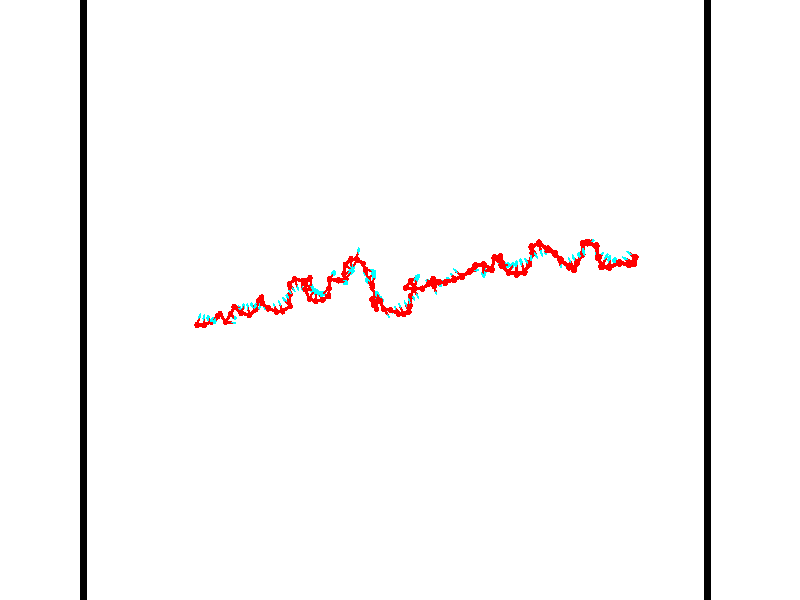// switches for output
#declare DRAW_BASES = 1; // possible values are 0, 1; only relevant for DNA ribbons
#declare DRAW_BASES_TYPE = 3; // possible values are 1, 2, 3; only relevant for DNA ribbons
#declare DRAW_FOG = 0; // set to 1 to enable fog

#include "colors.inc"

#include "transforms.inc"
background { rgb <1, 1, 1>}

#default {
   normal{
       ripples 0.25
       frequency 0.20
       turbulence 0.2
       lambda 5
   }
	finish {
		phong 0.1
		phong_size 40.
	}
}

// original window dimensions: 1024x640


// camera settings

camera {
	sky <-0, 1, 0>
	up <-0, 1, 0>
	right 1.6 * <0.99995, 0, 0.00999983>
	location <54.4867, 55, 106.329>
	look_at <55, 55, 55.0001>
	direction <0.513302, 0, -51.3289>
	angle 67.0682
}


# declare cpy_camera_pos = <54.4867, 55, 106.329>;
# if (DRAW_FOG = 1)
fog {
	fog_type 2
	up vnormalize(cpy_camera_pos)
	color rgbt<1,1,1,0.3>
	distance 1e-5
	fog_alt 3e-3
	fog_offset 88
}
# end


// LIGHTS

# declare lum = 6;
global_settings {
	ambient_light rgb lum * <0.05, 0.05, 0.05>
	max_trace_level 15
}# declare cpy_direct_light_amount = 0.25;
light_source
{	1000 * <-0.98995, -1, 1.00995>,
	rgb lum * cpy_direct_light_amount
	parallel
}

light_source
{	1000 * <0.98995, 1, -1.00995>,
	rgb lum * cpy_direct_light_amount
	parallel
}

// strand 0

// nucleotide -1

// particle -1
sphere {
	<36.154526, 53.059937, 49.931087> 0.250000
	pigment { color rgbt <1,0,0,0> }
	no_shadow
}
cylinder {
	<36.257229, 53.432522, 49.827980>,  <36.318851, 53.656075, 49.766117>, 0.100000
	pigment { color rgbt <1,0,0,0> }
	no_shadow
}
cylinder {
	<36.257229, 53.432522, 49.827980>,  <36.154526, 53.059937, 49.931087>, 0.100000
	pigment { color rgbt <1,0,0,0> }
	no_shadow
}

// particle -1
sphere {
	<36.257229, 53.432522, 49.827980> 0.100000
	pigment { color rgbt <1,0,0,0> }
	no_shadow
}
sphere {
	0, 1
	scale<0.080000,0.200000,0.300000>
	matrix <0.959071, -0.212617, 0.187021,
		0.119399, -0.295235, -0.947935,
		0.256762, 0.931467, -0.257765,
		36.334259, 53.711964, 49.750652>
	pigment { color rgbt <0,1,1,0> }
	no_shadow
}
cylinder {
	<36.661819, 53.023441, 49.461475>,  <36.154526, 53.059937, 49.931087>, 0.130000
	pigment { color rgbt <1,0,0,0> }
	no_shadow
}

// nucleotide -1

// particle -1
sphere {
	<36.661819, 53.023441, 49.461475> 0.250000
	pigment { color rgbt <1,0,0,0> }
	no_shadow
}
cylinder {
	<36.713741, 53.368511, 49.657005>,  <36.744892, 53.575554, 49.774323>, 0.100000
	pigment { color rgbt <1,0,0,0> }
	no_shadow
}
cylinder {
	<36.713741, 53.368511, 49.657005>,  <36.661819, 53.023441, 49.461475>, 0.100000
	pigment { color rgbt <1,0,0,0> }
	no_shadow
}

// particle -1
sphere {
	<36.713741, 53.368511, 49.657005> 0.100000
	pigment { color rgbt <1,0,0,0> }
	no_shadow
}
sphere {
	0, 1
	scale<0.080000,0.200000,0.300000>
	matrix <0.928726, -0.278456, 0.244807,
		0.347304, 0.422207, -0.837330,
		0.129800, 0.862672, 0.488824,
		36.752682, 53.627312, 49.803654>
	pigment { color rgbt <0,1,1,0> }
	no_shadow
}
cylinder {
	<37.267773, 53.286701, 49.246696>,  <36.661819, 53.023441, 49.461475>, 0.130000
	pigment { color rgbt <1,0,0,0> }
	no_shadow
}

// nucleotide -1

// particle -1
sphere {
	<37.267773, 53.286701, 49.246696> 0.250000
	pigment { color rgbt <1,0,0,0> }
	no_shadow
}
cylinder {
	<37.204926, 53.463093, 49.600159>,  <37.167217, 53.568928, 49.812237>, 0.100000
	pigment { color rgbt <1,0,0,0> }
	no_shadow
}
cylinder {
	<37.204926, 53.463093, 49.600159>,  <37.267773, 53.286701, 49.246696>, 0.100000
	pigment { color rgbt <1,0,0,0> }
	no_shadow
}

// particle -1
sphere {
	<37.204926, 53.463093, 49.600159> 0.100000
	pigment { color rgbt <1,0,0,0> }
	no_shadow
}
sphere {
	0, 1
	scale<0.080000,0.200000,0.300000>
	matrix <0.899199, -0.306100, 0.312639,
		0.408355, 0.843706, -0.348434,
		-0.157120, 0.440979, 0.883657,
		37.157791, 53.595387, 49.865257>
	pigment { color rgbt <0,1,1,0> }
	no_shadow
}
cylinder {
	<37.913601, 53.720394, 49.466877>,  <37.267773, 53.286701, 49.246696>, 0.130000
	pigment { color rgbt <1,0,0,0> }
	no_shadow
}

// nucleotide -1

// particle -1
sphere {
	<37.913601, 53.720394, 49.466877> 0.250000
	pigment { color rgbt <1,0,0,0> }
	no_shadow
}
cylinder {
	<37.738529, 53.588364, 49.801418>,  <37.633488, 53.509144, 50.002144>, 0.100000
	pigment { color rgbt <1,0,0,0> }
	no_shadow
}
cylinder {
	<37.738529, 53.588364, 49.801418>,  <37.913601, 53.720394, 49.466877>, 0.100000
	pigment { color rgbt <1,0,0,0> }
	no_shadow
}

// particle -1
sphere {
	<37.738529, 53.588364, 49.801418> 0.100000
	pigment { color rgbt <1,0,0,0> }
	no_shadow
}
sphere {
	0, 1
	scale<0.080000,0.200000,0.300000>
	matrix <0.883171, -0.332304, 0.331034,
		0.168658, 0.883529, 0.436956,
		-0.437680, -0.330075, 0.836353,
		37.607224, 53.489342, 50.052322>
	pigment { color rgbt <0,1,1,0> }
	no_shadow
}
cylinder {
	<38.315556, 53.907360, 50.040936>,  <37.913601, 53.720394, 49.466877>, 0.130000
	pigment { color rgbt <1,0,0,0> }
	no_shadow
}

// nucleotide -1

// particle -1
sphere {
	<38.315556, 53.907360, 50.040936> 0.250000
	pigment { color rgbt <1,0,0,0> }
	no_shadow
}
cylinder {
	<38.092987, 53.598785, 50.164402>,  <37.959446, 53.413639, 50.238483>, 0.100000
	pigment { color rgbt <1,0,0,0> }
	no_shadow
}
cylinder {
	<38.092987, 53.598785, 50.164402>,  <38.315556, 53.907360, 50.040936>, 0.100000
	pigment { color rgbt <1,0,0,0> }
	no_shadow
}

// particle -1
sphere {
	<38.092987, 53.598785, 50.164402> 0.100000
	pigment { color rgbt <1,0,0,0> }
	no_shadow
}
sphere {
	0, 1
	scale<0.080000,0.200000,0.300000>
	matrix <0.787004, -0.370158, 0.493567,
		-0.266501, 0.517554, 0.813090,
		-0.556419, -0.771441, 0.308669,
		37.926060, 53.367352, 50.257004>
	pigment { color rgbt <0,1,1,0> }
	no_shadow
}
cylinder {
	<38.795906, 53.295673, 49.875679>,  <38.315556, 53.907360, 50.040936>, 0.130000
	pigment { color rgbt <1,0,0,0> }
	no_shadow
}

// nucleotide -1

// particle -1
sphere {
	<38.795906, 53.295673, 49.875679> 0.250000
	pigment { color rgbt <1,0,0,0> }
	no_shadow
}
cylinder {
	<39.139320, 53.243210, 49.677399>,  <39.345367, 53.211731, 49.558430>, 0.100000
	pigment { color rgbt <1,0,0,0> }
	no_shadow
}
cylinder {
	<39.139320, 53.243210, 49.677399>,  <38.795906, 53.295673, 49.875679>, 0.100000
	pigment { color rgbt <1,0,0,0> }
	no_shadow
}

// particle -1
sphere {
	<39.139320, 53.243210, 49.677399> 0.100000
	pigment { color rgbt <1,0,0,0> }
	no_shadow
}
sphere {
	0, 1
	scale<0.080000,0.200000,0.300000>
	matrix <-0.089938, 0.913228, -0.397400,
		0.504810, 0.385763, 0.772240,
		0.858533, -0.131158, -0.495701,
		39.396881, 53.203861, 49.528687>
	pigment { color rgbt <0,1,1,0> }
	no_shadow
}
cylinder {
	<39.309181, 53.908646, 50.055725>,  <38.795906, 53.295673, 49.875679>, 0.130000
	pigment { color rgbt <1,0,0,0> }
	no_shadow
}

// nucleotide -1

// particle -1
sphere {
	<39.309181, 53.908646, 50.055725> 0.250000
	pigment { color rgbt <1,0,0,0> }
	no_shadow
}
cylinder {
	<39.404293, 53.738636, 49.706367>,  <39.461361, 53.636631, 49.496754>, 0.100000
	pigment { color rgbt <1,0,0,0> }
	no_shadow
}
cylinder {
	<39.404293, 53.738636, 49.706367>,  <39.309181, 53.908646, 50.055725>, 0.100000
	pigment { color rgbt <1,0,0,0> }
	no_shadow
}

// particle -1
sphere {
	<39.404293, 53.738636, 49.706367> 0.100000
	pigment { color rgbt <1,0,0,0> }
	no_shadow
}
sphere {
	0, 1
	scale<0.080000,0.200000,0.300000>
	matrix <-0.131921, 0.876721, -0.462556,
		0.962320, 0.225204, 0.152395,
		0.237777, -0.425022, -0.873395,
		39.475628, 53.611130, 49.444347>
	pigment { color rgbt <0,1,1,0> }
	no_shadow
}
cylinder {
	<39.664196, 54.463943, 50.239700>,  <39.309181, 53.908646, 50.055725>, 0.130000
	pigment { color rgbt <1,0,0,0> }
	no_shadow
}

// nucleotide -1

// particle -1
sphere {
	<39.664196, 54.463943, 50.239700> 0.250000
	pigment { color rgbt <1,0,0,0> }
	no_shadow
}
cylinder {
	<39.857498, 54.415531, 49.892872>,  <39.973480, 54.386482, 49.684776>, 0.100000
	pigment { color rgbt <1,0,0,0> }
	no_shadow
}
cylinder {
	<39.857498, 54.415531, 49.892872>,  <39.664196, 54.463943, 50.239700>, 0.100000
	pigment { color rgbt <1,0,0,0> }
	no_shadow
}

// particle -1
sphere {
	<39.857498, 54.415531, 49.892872> 0.100000
	pigment { color rgbt <1,0,0,0> }
	no_shadow
}
sphere {
	0, 1
	scale<0.080000,0.200000,0.300000>
	matrix <0.842898, 0.331991, 0.423445,
		0.236609, -0.935485, 0.262458,
		0.483260, -0.121034, -0.867070,
		40.002476, 54.379219, 49.632751>
	pigment { color rgbt <0,1,1,0> }
	no_shadow
}
cylinder {
	<40.310322, 53.992981, 50.193947>,  <39.664196, 54.463943, 50.239700>, 0.130000
	pigment { color rgbt <1,0,0,0> }
	no_shadow
}

// nucleotide -1

// particle -1
sphere {
	<40.310322, 53.992981, 50.193947> 0.250000
	pigment { color rgbt <1,0,0,0> }
	no_shadow
}
cylinder {
	<40.362244, 54.272625, 49.912693>,  <40.393394, 54.440411, 49.743942>, 0.100000
	pigment { color rgbt <1,0,0,0> }
	no_shadow
}
cylinder {
	<40.362244, 54.272625, 49.912693>,  <40.310322, 53.992981, 50.193947>, 0.100000
	pigment { color rgbt <1,0,0,0> }
	no_shadow
}

// particle -1
sphere {
	<40.362244, 54.272625, 49.912693> 0.100000
	pigment { color rgbt <1,0,0,0> }
	no_shadow
}
sphere {
	0, 1
	scale<0.080000,0.200000,0.300000>
	matrix <0.901364, 0.212285, 0.377463,
		0.413153, -0.682776, -0.602596,
		0.129800, 0.699108, -0.703136,
		40.401184, 54.482357, 49.701752>
	pigment { color rgbt <0,1,1,0> }
	no_shadow
}
cylinder {
	<40.965897, 53.811058, 49.741501>,  <40.310322, 53.992981, 50.193947>, 0.130000
	pigment { color rgbt <1,0,0,0> }
	no_shadow
}

// nucleotide -1

// particle -1
sphere {
	<40.965897, 53.811058, 49.741501> 0.250000
	pigment { color rgbt <1,0,0,0> }
	no_shadow
}
cylinder {
	<40.888947, 54.200146, 49.793358>,  <40.842777, 54.433598, 49.824474>, 0.100000
	pigment { color rgbt <1,0,0,0> }
	no_shadow
}
cylinder {
	<40.888947, 54.200146, 49.793358>,  <40.965897, 53.811058, 49.741501>, 0.100000
	pigment { color rgbt <1,0,0,0> }
	no_shadow
}

// particle -1
sphere {
	<40.888947, 54.200146, 49.793358> 0.100000
	pigment { color rgbt <1,0,0,0> }
	no_shadow
}
sphere {
	0, 1
	scale<0.080000,0.200000,0.300000>
	matrix <0.972141, 0.170877, 0.160444,
		0.133913, 0.156900, -0.978493,
		-0.192376, 0.972719, 0.129647,
		40.831234, 54.491962, 49.832253>
	pigment { color rgbt <0,1,1,0> }
	no_shadow
}
cylinder {
	<41.461617, 54.265362, 49.300201>,  <40.965897, 53.811058, 49.741501>, 0.130000
	pigment { color rgbt <1,0,0,0> }
	no_shadow
}

// nucleotide -1

// particle -1
sphere {
	<41.461617, 54.265362, 49.300201> 0.250000
	pigment { color rgbt <1,0,0,0> }
	no_shadow
}
cylinder {
	<41.337391, 54.453484, 49.630623>,  <41.262856, 54.566357, 49.828876>, 0.100000
	pigment { color rgbt <1,0,0,0> }
	no_shadow
}
cylinder {
	<41.337391, 54.453484, 49.630623>,  <41.461617, 54.265362, 49.300201>, 0.100000
	pigment { color rgbt <1,0,0,0> }
	no_shadow
}

// particle -1
sphere {
	<41.337391, 54.453484, 49.630623> 0.100000
	pigment { color rgbt <1,0,0,0> }
	no_shadow
}
sphere {
	0, 1
	scale<0.080000,0.200000,0.300000>
	matrix <0.950453, 0.166320, 0.262635,
		-0.013870, 0.866688, -0.498657,
		-0.310560, 0.470307, 0.826053,
		41.244225, 54.594574, 49.878437>
	pigment { color rgbt <0,1,1,0> }
	no_shadow
}
cylinder {
	<41.771053, 54.954964, 49.419121>,  <41.461617, 54.265362, 49.300201>, 0.130000
	pigment { color rgbt <1,0,0,0> }
	no_shadow
}

// nucleotide -1

// particle -1
sphere {
	<41.771053, 54.954964, 49.419121> 0.250000
	pigment { color rgbt <1,0,0,0> }
	no_shadow
}
cylinder {
	<41.661995, 54.732342, 49.733040>,  <41.596558, 54.598770, 49.921391>, 0.100000
	pigment { color rgbt <1,0,0,0> }
	no_shadow
}
cylinder {
	<41.661995, 54.732342, 49.733040>,  <41.771053, 54.954964, 49.419121>, 0.100000
	pigment { color rgbt <1,0,0,0> }
	no_shadow
}

// particle -1
sphere {
	<41.661995, 54.732342, 49.733040> 0.100000
	pigment { color rgbt <1,0,0,0> }
	no_shadow
}
sphere {
	0, 1
	scale<0.080000,0.200000,0.300000>
	matrix <0.961974, -0.143837, 0.232199,
		-0.016348, 0.818265, 0.574609,
		-0.272650, -0.556555, 0.784798,
		41.580200, 54.565376, 49.968479>
	pigment { color rgbt <0,1,1,0> }
	no_shadow
}
cylinder {
	<42.168106, 55.193409, 50.048882>,  <41.771053, 54.954964, 49.419121>, 0.130000
	pigment { color rgbt <1,0,0,0> }
	no_shadow
}

// nucleotide -1

// particle -1
sphere {
	<42.168106, 55.193409, 50.048882> 0.250000
	pigment { color rgbt <1,0,0,0> }
	no_shadow
}
cylinder {
	<42.068810, 54.806152, 50.035744>,  <42.009232, 54.573799, 50.027859>, 0.100000
	pigment { color rgbt <1,0,0,0> }
	no_shadow
}
cylinder {
	<42.068810, 54.806152, 50.035744>,  <42.168106, 55.193409, 50.048882>, 0.100000
	pigment { color rgbt <1,0,0,0> }
	no_shadow
}

// particle -1
sphere {
	<42.068810, 54.806152, 50.035744> 0.100000
	pigment { color rgbt <1,0,0,0> }
	no_shadow
}
sphere {
	0, 1
	scale<0.080000,0.200000,0.300000>
	matrix <0.954997, -0.250270, 0.159204,
		-0.162353, 0.008151, 0.986699,
		-0.248239, -0.968142, -0.032848,
		41.994339, 54.515709, 50.025890>
	pigment { color rgbt <0,1,1,0> }
	no_shadow
}
cylinder {
	<42.375805, 54.765781, 50.671299>,  <42.168106, 55.193409, 50.048882>, 0.130000
	pigment { color rgbt <1,0,0,0> }
	no_shadow
}

// nucleotide -1

// particle -1
sphere {
	<42.375805, 54.765781, 50.671299> 0.250000
	pigment { color rgbt <1,0,0,0> }
	no_shadow
}
cylinder {
	<42.406467, 54.568024, 50.324959>,  <42.424866, 54.449371, 50.117153>, 0.100000
	pigment { color rgbt <1,0,0,0> }
	no_shadow
}
cylinder {
	<42.406467, 54.568024, 50.324959>,  <42.375805, 54.765781, 50.671299>, 0.100000
	pigment { color rgbt <1,0,0,0> }
	no_shadow
}

// particle -1
sphere {
	<42.406467, 54.568024, 50.324959> 0.100000
	pigment { color rgbt <1,0,0,0> }
	no_shadow
}
sphere {
	0, 1
	scale<0.080000,0.200000,0.300000>
	matrix <0.968519, 0.243204, -0.053125,
		0.236843, -0.834523, 0.497470,
		0.076652, -0.494392, -0.865853,
		42.429462, 54.419704, 50.065205>
	pigment { color rgbt <0,1,1,0> }
	no_shadow
}
cylinder {
	<42.950321, 54.359997, 50.821640>,  <42.375805, 54.765781, 50.671299>, 0.130000
	pigment { color rgbt <1,0,0,0> }
	no_shadow
}

// nucleotide -1

// particle -1
sphere {
	<42.950321, 54.359997, 50.821640> 0.250000
	pigment { color rgbt <1,0,0,0> }
	no_shadow
}
cylinder {
	<42.942749, 54.388172, 50.422707>,  <42.938206, 54.405075, 50.183346>, 0.100000
	pigment { color rgbt <1,0,0,0> }
	no_shadow
}
cylinder {
	<42.942749, 54.388172, 50.422707>,  <42.950321, 54.359997, 50.821640>, 0.100000
	pigment { color rgbt <1,0,0,0> }
	no_shadow
}

// particle -1
sphere {
	<42.942749, 54.388172, 50.422707> 0.100000
	pigment { color rgbt <1,0,0,0> }
	no_shadow
}
sphere {
	0, 1
	scale<0.080000,0.200000,0.300000>
	matrix <0.959352, 0.282208, 0.001721,
		0.281577, -0.956764, -0.072916,
		-0.018931, 0.070437, -0.997337,
		42.937069, 54.409302, 50.123505>
	pigment { color rgbt <0,1,1,0> }
	no_shadow
}
cylinder {
	<43.657360, 54.102570, 50.608284>,  <42.950321, 54.359997, 50.821640>, 0.130000
	pigment { color rgbt <1,0,0,0> }
	no_shadow
}

// nucleotide -1

// particle -1
sphere {
	<43.657360, 54.102570, 50.608284> 0.250000
	pigment { color rgbt <1,0,0,0> }
	no_shadow
}
cylinder {
	<43.503994, 54.359249, 50.342590>,  <43.411972, 54.513256, 50.183174>, 0.100000
	pigment { color rgbt <1,0,0,0> }
	no_shadow
}
cylinder {
	<43.503994, 54.359249, 50.342590>,  <43.657360, 54.102570, 50.608284>, 0.100000
	pigment { color rgbt <1,0,0,0> }
	no_shadow
}

// particle -1
sphere {
	<43.503994, 54.359249, 50.342590> 0.100000
	pigment { color rgbt <1,0,0,0> }
	no_shadow
}
sphere {
	0, 1
	scale<0.080000,0.200000,0.300000>
	matrix <0.892622, 0.442103, -0.088148,
		0.237097, -0.626711, -0.742306,
		-0.383420, 0.641699, -0.664237,
		43.388969, 54.551758, 50.143318>
	pigment { color rgbt <0,1,1,0> }
	no_shadow
}
cylinder {
	<44.148773, 54.122978, 50.115185>,  <43.657360, 54.102570, 50.608284>, 0.130000
	pigment { color rgbt <1,0,0,0> }
	no_shadow
}

// nucleotide -1

// particle -1
sphere {
	<44.148773, 54.122978, 50.115185> 0.250000
	pigment { color rgbt <1,0,0,0> }
	no_shadow
}
cylinder {
	<43.968384, 54.475632, 50.059563>,  <43.860149, 54.687225, 50.026188>, 0.100000
	pigment { color rgbt <1,0,0,0> }
	no_shadow
}
cylinder {
	<43.968384, 54.475632, 50.059563>,  <44.148773, 54.122978, 50.115185>, 0.100000
	pigment { color rgbt <1,0,0,0> }
	no_shadow
}

// particle -1
sphere {
	<43.968384, 54.475632, 50.059563> 0.100000
	pigment { color rgbt <1,0,0,0> }
	no_shadow
}
sphere {
	0, 1
	scale<0.080000,0.200000,0.300000>
	matrix <0.860314, 0.387899, -0.330748,
		-0.237660, -0.268790, -0.933418,
		-0.450973, 0.881639, -0.139056,
		43.833092, 54.740124, 50.017845>
	pigment { color rgbt <0,1,1,0> }
	no_shadow
}
cylinder {
	<44.798069, 54.518139, 49.879482>,  <44.148773, 54.122978, 50.115185>, 0.130000
	pigment { color rgbt <1,0,0,0> }
	no_shadow
}

// nucleotide -1

// particle -1
sphere {
	<44.798069, 54.518139, 49.879482> 0.250000
	pigment { color rgbt <1,0,0,0> }
	no_shadow
}
cylinder {
	<44.511497, 54.796120, 49.904045>,  <44.339554, 54.962910, 49.918781>, 0.100000
	pigment { color rgbt <1,0,0,0> }
	no_shadow
}
cylinder {
	<44.511497, 54.796120, 49.904045>,  <44.798069, 54.518139, 49.879482>, 0.100000
	pigment { color rgbt <1,0,0,0> }
	no_shadow
}

// particle -1
sphere {
	<44.511497, 54.796120, 49.904045> 0.100000
	pigment { color rgbt <1,0,0,0> }
	no_shadow
}
sphere {
	0, 1
	scale<0.080000,0.200000,0.300000>
	matrix <0.560615, 0.625846, -0.542243,
		-0.415266, -0.354051, -0.837975,
		-0.716425, 0.694957, 0.061406,
		44.296570, 55.004608, 49.922466>
	pigment { color rgbt <0,1,1,0> }
	no_shadow
}
cylinder {
	<44.551403, 54.800751, 49.211926>,  <44.798069, 54.518139, 49.879482>, 0.130000
	pigment { color rgbt <1,0,0,0> }
	no_shadow
}

// nucleotide -1

// particle -1
sphere {
	<44.551403, 54.800751, 49.211926> 0.250000
	pigment { color rgbt <1,0,0,0> }
	no_shadow
}
cylinder {
	<44.525478, 55.065506, 49.510643>,  <44.509922, 55.224361, 49.689873>, 0.100000
	pigment { color rgbt <1,0,0,0> }
	no_shadow
}
cylinder {
	<44.525478, 55.065506, 49.510643>,  <44.551403, 54.800751, 49.211926>, 0.100000
	pigment { color rgbt <1,0,0,0> }
	no_shadow
}

// particle -1
sphere {
	<44.525478, 55.065506, 49.510643> 0.100000
	pigment { color rgbt <1,0,0,0> }
	no_shadow
}
sphere {
	0, 1
	scale<0.080000,0.200000,0.300000>
	matrix <0.499785, 0.669271, -0.549810,
		-0.863721, 0.337602, -0.374180,
		-0.064811, 0.661892, 0.746792,
		44.506035, 55.264072, 49.734680>
	pigment { color rgbt <0,1,1,0> }
	no_shadow
}
cylinder {
	<44.630558, 55.467400, 48.938705>,  <44.551403, 54.800751, 49.211926>, 0.130000
	pigment { color rgbt <1,0,0,0> }
	no_shadow
}

// nucleotide -1

// particle -1
sphere {
	<44.630558, 55.467400, 48.938705> 0.250000
	pigment { color rgbt <1,0,0,0> }
	no_shadow
}
cylinder {
	<44.689140, 55.559441, 49.323540>,  <44.724289, 55.614666, 49.554440>, 0.100000
	pigment { color rgbt <1,0,0,0> }
	no_shadow
}
cylinder {
	<44.689140, 55.559441, 49.323540>,  <44.630558, 55.467400, 48.938705>, 0.100000
	pigment { color rgbt <1,0,0,0> }
	no_shadow
}

// particle -1
sphere {
	<44.689140, 55.559441, 49.323540> 0.100000
	pigment { color rgbt <1,0,0,0> }
	no_shadow
}
sphere {
	0, 1
	scale<0.080000,0.200000,0.300000>
	matrix <0.686448, 0.676651, -0.266331,
		-0.712279, 0.699424, -0.058859,
		0.146451, 0.230106, 0.962083,
		44.733074, 55.628471, 49.612164>
	pigment { color rgbt <0,1,1,0> }
	no_shadow
}
cylinder {
	<44.588821, 56.234516, 49.094017>,  <44.630558, 55.467400, 48.938705>, 0.130000
	pigment { color rgbt <1,0,0,0> }
	no_shadow
}

// nucleotide -1

// particle -1
sphere {
	<44.588821, 56.234516, 49.094017> 0.250000
	pigment { color rgbt <1,0,0,0> }
	no_shadow
}
cylinder {
	<44.849926, 56.005585, 49.292549>,  <45.006588, 55.868225, 49.411667>, 0.100000
	pigment { color rgbt <1,0,0,0> }
	no_shadow
}
cylinder {
	<44.849926, 56.005585, 49.292549>,  <44.588821, 56.234516, 49.094017>, 0.100000
	pigment { color rgbt <1,0,0,0> }
	no_shadow
}

// particle -1
sphere {
	<44.849926, 56.005585, 49.292549> 0.100000
	pigment { color rgbt <1,0,0,0> }
	no_shadow
}
sphere {
	0, 1
	scale<0.080000,0.200000,0.300000>
	matrix <0.743676, 0.608984, -0.275834,
		-0.144391, 0.549164, 0.823147,
		0.652761, -0.572326, 0.496332,
		45.045753, 55.833885, 49.441448>
	pigment { color rgbt <0,1,1,0> }
	no_shadow
}
cylinder {
	<45.128094, 56.636166, 49.302723>,  <44.588821, 56.234516, 49.094017>, 0.130000
	pigment { color rgbt <1,0,0,0> }
	no_shadow
}

// nucleotide -1

// particle -1
sphere {
	<45.128094, 56.636166, 49.302723> 0.250000
	pigment { color rgbt <1,0,0,0> }
	no_shadow
}
cylinder {
	<45.268963, 56.265915, 49.247322>,  <45.353485, 56.043762, 49.214081>, 0.100000
	pigment { color rgbt <1,0,0,0> }
	no_shadow
}
cylinder {
	<45.268963, 56.265915, 49.247322>,  <45.128094, 56.636166, 49.302723>, 0.100000
	pigment { color rgbt <1,0,0,0> }
	no_shadow
}

// particle -1
sphere {
	<45.268963, 56.265915, 49.247322> 0.100000
	pigment { color rgbt <1,0,0,0> }
	no_shadow
}
sphere {
	0, 1
	scale<0.080000,0.200000,0.300000>
	matrix <0.796951, 0.374169, -0.474200,
		0.490756, 0.056623, 0.869455,
		0.352174, -0.925630, -0.138500,
		45.374615, 55.988224, 49.205772>
	pigment { color rgbt <0,1,1,0> }
	no_shadow
}
cylinder {
	<45.913475, 56.514385, 49.474358>,  <45.128094, 56.636166, 49.302723>, 0.130000
	pigment { color rgbt <1,0,0,0> }
	no_shadow
}

// nucleotide -1

// particle -1
sphere {
	<45.913475, 56.514385, 49.474358> 0.250000
	pigment { color rgbt <1,0,0,0> }
	no_shadow
}
cylinder {
	<45.843697, 56.200058, 49.237019>,  <45.801830, 56.011463, 49.094616>, 0.100000
	pigment { color rgbt <1,0,0,0> }
	no_shadow
}
cylinder {
	<45.843697, 56.200058, 49.237019>,  <45.913475, 56.514385, 49.474358>, 0.100000
	pigment { color rgbt <1,0,0,0> }
	no_shadow
}

// particle -1
sphere {
	<45.843697, 56.200058, 49.237019> 0.100000
	pigment { color rgbt <1,0,0,0> }
	no_shadow
}
sphere {
	0, 1
	scale<0.080000,0.200000,0.300000>
	matrix <0.913588, 0.095624, -0.395238,
		0.367323, -0.611023, 0.701231,
		-0.174445, -0.785816, -0.593348,
		45.791363, 55.964314, 49.059013>
	pigment { color rgbt <0,1,1,0> }
	no_shadow
}
cylinder {
	<46.633343, 56.716103, 49.844616>,  <45.913475, 56.514385, 49.474358>, 0.130000
	pigment { color rgbt <1,0,0,0> }
	no_shadow
}

// nucleotide -1

// particle -1
sphere {
	<46.633343, 56.716103, 49.844616> 0.250000
	pigment { color rgbt <1,0,0,0> }
	no_shadow
}
cylinder {
	<46.705120, 56.330677, 49.765266>,  <46.748188, 56.099422, 49.717655>, 0.100000
	pigment { color rgbt <1,0,0,0> }
	no_shadow
}
cylinder {
	<46.705120, 56.330677, 49.765266>,  <46.633343, 56.716103, 49.844616>, 0.100000
	pigment { color rgbt <1,0,0,0> }
	no_shadow
}

// particle -1
sphere {
	<46.705120, 56.330677, 49.765266> 0.100000
	pigment { color rgbt <1,0,0,0> }
	no_shadow
}
sphere {
	0, 1
	scale<0.080000,0.200000,0.300000>
	matrix <0.105884, -0.181557, 0.977663,
		-0.978054, -0.196439, 0.069447,
		0.179443, -0.963560, -0.198373,
		46.758953, 56.041611, 49.705753>
	pigment { color rgbt <0,1,1,0> }
	no_shadow
}
cylinder {
	<46.254047, 56.275078, 50.260250>,  <46.633343, 56.716103, 49.844616>, 0.130000
	pigment { color rgbt <1,0,0,0> }
	no_shadow
}

// nucleotide -1

// particle -1
sphere {
	<46.254047, 56.275078, 50.260250> 0.250000
	pigment { color rgbt <1,0,0,0> }
	no_shadow
}
cylinder {
	<46.569801, 56.051895, 50.157829>,  <46.759254, 55.917984, 50.096378>, 0.100000
	pigment { color rgbt <1,0,0,0> }
	no_shadow
}
cylinder {
	<46.569801, 56.051895, 50.157829>,  <46.254047, 56.275078, 50.260250>, 0.100000
	pigment { color rgbt <1,0,0,0> }
	no_shadow
}

// particle -1
sphere {
	<46.569801, 56.051895, 50.157829> 0.100000
	pigment { color rgbt <1,0,0,0> }
	no_shadow
}
sphere {
	0, 1
	scale<0.080000,0.200000,0.300000>
	matrix <0.209730, -0.146890, 0.966663,
		-0.576966, -0.816767, 0.001068,
		0.789381, -0.557956, -0.256052,
		46.806618, 55.884510, 50.081013>
	pigment { color rgbt <0,1,1,0> }
	no_shadow
}
cylinder {
	<46.318676, 55.828308, 50.772831>,  <46.254047, 56.275078, 50.260250>, 0.130000
	pigment { color rgbt <1,0,0,0> }
	no_shadow
}

// nucleotide -1

// particle -1
sphere {
	<46.318676, 55.828308, 50.772831> 0.250000
	pigment { color rgbt <1,0,0,0> }
	no_shadow
}
cylinder {
	<46.667366, 55.807358, 50.577957>,  <46.876579, 55.794788, 50.461033>, 0.100000
	pigment { color rgbt <1,0,0,0> }
	no_shadow
}
cylinder {
	<46.667366, 55.807358, 50.577957>,  <46.318676, 55.828308, 50.772831>, 0.100000
	pigment { color rgbt <1,0,0,0> }
	no_shadow
}

// particle -1
sphere {
	<46.667366, 55.807358, 50.577957> 0.100000
	pigment { color rgbt <1,0,0,0> }
	no_shadow
}
sphere {
	0, 1
	scale<0.080000,0.200000,0.300000>
	matrix <0.484601, -0.054874, 0.873013,
		-0.072460, -0.997118, -0.022453,
		0.871729, -0.052378, -0.487180,
		46.928886, 55.791645, 50.431805>
	pigment { color rgbt <0,1,1,0> }
	no_shadow
}
cylinder {
	<46.683903, 55.095337, 50.661366>,  <46.318676, 55.828308, 50.772831>, 0.130000
	pigment { color rgbt <1,0,0,0> }
	no_shadow
}

// nucleotide -1

// particle -1
sphere {
	<46.683903, 55.095337, 50.661366> 0.250000
	pigment { color rgbt <1,0,0,0> }
	no_shadow
}
cylinder {
	<46.916946, 55.417362, 50.705986>,  <47.056774, 55.610577, 50.732758>, 0.100000
	pigment { color rgbt <1,0,0,0> }
	no_shadow
}
cylinder {
	<46.916946, 55.417362, 50.705986>,  <46.683903, 55.095337, 50.661366>, 0.100000
	pigment { color rgbt <1,0,0,0> }
	no_shadow
}

// particle -1
sphere {
	<46.916946, 55.417362, 50.705986> 0.100000
	pigment { color rgbt <1,0,0,0> }
	no_shadow
}
sphere {
	0, 1
	scale<0.080000,0.200000,0.300000>
	matrix <0.375311, -0.388237, 0.841673,
		0.720906, -0.448500, -0.528339,
		0.582611, 0.805059, 0.111555,
		47.091728, 55.658878, 50.739452>
	pigment { color rgbt <0,1,1,0> }
	no_shadow
}
cylinder {
	<47.314423, 54.913761, 50.865524>,  <46.683903, 55.095337, 50.661366>, 0.130000
	pigment { color rgbt <1,0,0,0> }
	no_shadow
}

// nucleotide -1

// particle -1
sphere {
	<47.314423, 54.913761, 50.865524> 0.250000
	pigment { color rgbt <1,0,0,0> }
	no_shadow
}
cylinder {
	<47.336765, 55.290573, 50.997860>,  <47.350170, 55.516663, 51.077263>, 0.100000
	pigment { color rgbt <1,0,0,0> }
	no_shadow
}
cylinder {
	<47.336765, 55.290573, 50.997860>,  <47.314423, 54.913761, 50.865524>, 0.100000
	pigment { color rgbt <1,0,0,0> }
	no_shadow
}

// particle -1
sphere {
	<47.336765, 55.290573, 50.997860> 0.100000
	pigment { color rgbt <1,0,0,0> }
	no_shadow
}
sphere {
	0, 1
	scale<0.080000,0.200000,0.300000>
	matrix <0.508190, -0.312050, 0.802725,
		0.859432, 0.123293, -0.496161,
		0.055857, 0.942032, 0.330842,
		47.353523, 55.573181, 51.097111>
	pigment { color rgbt <0,1,1,0> }
	no_shadow
}
cylinder {
	<48.008373, 55.020306, 51.205524>,  <47.314423, 54.913761, 50.865524>, 0.130000
	pigment { color rgbt <1,0,0,0> }
	no_shadow
}

// nucleotide -1

// particle -1
sphere {
	<48.008373, 55.020306, 51.205524> 0.250000
	pigment { color rgbt <1,0,0,0> }
	no_shadow
}
cylinder {
	<47.778946, 55.322411, 51.332397>,  <47.641289, 55.503674, 51.408520>, 0.100000
	pigment { color rgbt <1,0,0,0> }
	no_shadow
}
cylinder {
	<47.778946, 55.322411, 51.332397>,  <48.008373, 55.020306, 51.205524>, 0.100000
	pigment { color rgbt <1,0,0,0> }
	no_shadow
}

// particle -1
sphere {
	<47.778946, 55.322411, 51.332397> 0.100000
	pigment { color rgbt <1,0,0,0> }
	no_shadow
}
sphere {
	0, 1
	scale<0.080000,0.200000,0.300000>
	matrix <0.398521, -0.081017, 0.913574,
		0.715683, 0.650399, -0.254518,
		-0.573567, 0.755260, 0.317179,
		47.606876, 55.548988, 51.427551>
	pigment { color rgbt <0,1,1,0> }
	no_shadow
}
cylinder {
	<48.589863, 55.299538, 51.699974>,  <48.008373, 55.020306, 51.205524>, 0.130000
	pigment { color rgbt <1,0,0,0> }
	no_shadow
}

// nucleotide -1

// particle -1
sphere {
	<48.589863, 55.299538, 51.699974> 0.250000
	pigment { color rgbt <1,0,0,0> }
	no_shadow
}
cylinder {
	<48.223400, 55.408669, 51.817425>,  <48.003521, 55.474148, 51.887897>, 0.100000
	pigment { color rgbt <1,0,0,0> }
	no_shadow
}
cylinder {
	<48.223400, 55.408669, 51.817425>,  <48.589863, 55.299538, 51.699974>, 0.100000
	pigment { color rgbt <1,0,0,0> }
	no_shadow
}

// particle -1
sphere {
	<48.223400, 55.408669, 51.817425> 0.100000
	pigment { color rgbt <1,0,0,0> }
	no_shadow
}
sphere {
	0, 1
	scale<0.080000,0.200000,0.300000>
	matrix <0.289376, -0.056663, 0.955537,
		0.277334, 0.960393, -0.027037,
		-0.916159, 0.272827, 0.293629,
		47.948551, 55.490517, 51.905514>
	pigment { color rgbt <0,1,1,0> }
	no_shadow
}
cylinder {
	<48.676517, 55.862812, 52.180489>,  <48.589863, 55.299538, 51.699974>, 0.130000
	pigment { color rgbt <1,0,0,0> }
	no_shadow
}

// nucleotide -1

// particle -1
sphere {
	<48.676517, 55.862812, 52.180489> 0.250000
	pigment { color rgbt <1,0,0,0> }
	no_shadow
}
cylinder {
	<48.357819, 55.632740, 52.254631>,  <48.166599, 55.494698, 52.299118>, 0.100000
	pigment { color rgbt <1,0,0,0> }
	no_shadow
}
cylinder {
	<48.357819, 55.632740, 52.254631>,  <48.676517, 55.862812, 52.180489>, 0.100000
	pigment { color rgbt <1,0,0,0> }
	no_shadow
}

// particle -1
sphere {
	<48.357819, 55.632740, 52.254631> 0.100000
	pigment { color rgbt <1,0,0,0> }
	no_shadow
}
sphere {
	0, 1
	scale<0.080000,0.200000,0.300000>
	matrix <0.234726, -0.011913, 0.971988,
		-0.556861, 0.817940, 0.144502,
		-0.796750, -0.575181, 0.185358,
		48.118793, 55.460186, 52.310238>
	pigment { color rgbt <0,1,1,0> }
	no_shadow
}
cylinder {
	<48.651871, 56.549793, 51.746273>,  <48.676517, 55.862812, 52.180489>, 0.130000
	pigment { color rgbt <1,0,0,0> }
	no_shadow
}

// nucleotide -1

// particle -1
sphere {
	<48.651871, 56.549793, 51.746273> 0.250000
	pigment { color rgbt <1,0,0,0> }
	no_shadow
}
cylinder {
	<48.888992, 56.810516, 51.935471>,  <49.031265, 56.966949, 52.048988>, 0.100000
	pigment { color rgbt <1,0,0,0> }
	no_shadow
}
cylinder {
	<48.888992, 56.810516, 51.935471>,  <48.651871, 56.549793, 51.746273>, 0.100000
	pigment { color rgbt <1,0,0,0> }
	no_shadow
}

// particle -1
sphere {
	<48.888992, 56.810516, 51.935471> 0.100000
	pigment { color rgbt <1,0,0,0> }
	no_shadow
}
sphere {
	0, 1
	scale<0.080000,0.200000,0.300000>
	matrix <0.190749, 0.456966, -0.868790,
		-0.782428, 0.605249, 0.146561,
		0.592808, 0.651809, 0.472994,
		49.066833, 57.006058, 52.077370>
	pigment { color rgbt <0,1,1,0> }
	no_shadow
}
cylinder {
	<49.460056, 56.479980, 51.568649>,  <48.651871, 56.549793, 51.746273>, 0.130000
	pigment { color rgbt <1,0,0,0> }
	no_shadow
}

// nucleotide -1

// particle -1
sphere {
	<49.460056, 56.479980, 51.568649> 0.250000
	pigment { color rgbt <1,0,0,0> }
	no_shadow
}
cylinder {
	<49.825577, 56.374531, 51.692238>,  <50.044891, 56.311260, 51.766392>, 0.100000
	pigment { color rgbt <1,0,0,0> }
	no_shadow
}
cylinder {
	<49.825577, 56.374531, 51.692238>,  <49.460056, 56.479980, 51.568649>, 0.100000
	pigment { color rgbt <1,0,0,0> }
	no_shadow
}

// particle -1
sphere {
	<49.825577, 56.374531, 51.692238> 0.100000
	pigment { color rgbt <1,0,0,0> }
	no_shadow
}
sphere {
	0, 1
	scale<0.080000,0.200000,0.300000>
	matrix <-0.278886, 0.145776, 0.949196,
		-0.295272, -0.953547, 0.059689,
		0.913804, -0.263624, 0.308974,
		50.099716, 56.295444, 51.784931>
	pigment { color rgbt <0,1,1,0> }
	no_shadow
}
cylinder {
	<50.106529, 56.603638, 51.261002>,  <49.460056, 56.479980, 51.568649>, 0.130000
	pigment { color rgbt <1,0,0,0> }
	no_shadow
}

// nucleotide -1

// particle -1
sphere {
	<50.106529, 56.603638, 51.261002> 0.250000
	pigment { color rgbt <1,0,0,0> }
	no_shadow
}
cylinder {
	<50.361839, 56.902557, 51.187088>,  <50.515026, 57.081909, 51.142738>, 0.100000
	pigment { color rgbt <1,0,0,0> }
	no_shadow
}
cylinder {
	<50.361839, 56.902557, 51.187088>,  <50.106529, 56.603638, 51.261002>, 0.100000
	pigment { color rgbt <1,0,0,0> }
	no_shadow
}

// particle -1
sphere {
	<50.361839, 56.902557, 51.187088> 0.100000
	pigment { color rgbt <1,0,0,0> }
	no_shadow
}
sphere {
	0, 1
	scale<0.080000,0.200000,0.300000>
	matrix <-0.224787, -0.048650, -0.973193,
		-0.736260, 0.662699, 0.136932,
		0.638272, 0.747303, -0.184785,
		50.553322, 57.126747, 51.131653>
	pigment { color rgbt <0,1,1,0> }
	no_shadow
}
cylinder {
	<49.885960, 56.993618, 50.671238>,  <50.106529, 56.603638, 51.261002>, 0.130000
	pigment { color rgbt <1,0,0,0> }
	no_shadow
}

// nucleotide -1

// particle -1
sphere {
	<49.885960, 56.993618, 50.671238> 0.250000
	pigment { color rgbt <1,0,0,0> }
	no_shadow
}
cylinder {
	<50.266033, 57.113106, 50.706810>,  <50.494080, 57.184799, 50.728153>, 0.100000
	pigment { color rgbt <1,0,0,0> }
	no_shadow
}
cylinder {
	<50.266033, 57.113106, 50.706810>,  <49.885960, 56.993618, 50.671238>, 0.100000
	pigment { color rgbt <1,0,0,0> }
	no_shadow
}

// particle -1
sphere {
	<50.266033, 57.113106, 50.706810> 0.100000
	pigment { color rgbt <1,0,0,0> }
	no_shadow
}
sphere {
	0, 1
	scale<0.080000,0.200000,0.300000>
	matrix <0.071203, 0.069717, -0.995022,
		-0.303437, 0.951790, 0.044974,
		0.950188, 0.298724, 0.088925,
		50.551090, 57.202724, 50.733486>
	pigment { color rgbt <0,1,1,0> }
	no_shadow
}
cylinder {
	<49.973480, 57.708263, 50.330364>,  <49.885960, 56.993618, 50.671238>, 0.130000
	pigment { color rgbt <1,0,0,0> }
	no_shadow
}

// nucleotide -1

// particle -1
sphere {
	<49.973480, 57.708263, 50.330364> 0.250000
	pigment { color rgbt <1,0,0,0> }
	no_shadow
}
cylinder {
	<50.311291, 57.494267, 50.321014>,  <50.513977, 57.365868, 50.315403>, 0.100000
	pigment { color rgbt <1,0,0,0> }
	no_shadow
}
cylinder {
	<50.311291, 57.494267, 50.321014>,  <49.973480, 57.708263, 50.330364>, 0.100000
	pigment { color rgbt <1,0,0,0> }
	no_shadow
}

// particle -1
sphere {
	<50.311291, 57.494267, 50.321014> 0.100000
	pigment { color rgbt <1,0,0,0> }
	no_shadow
}
sphere {
	0, 1
	scale<0.080000,0.200000,0.300000>
	matrix <0.009364, 0.058404, -0.998249,
		0.535426, 0.842833, 0.054333,
		0.844531, -0.534997, -0.023379,
		50.564651, 57.333767, 50.313999>
	pigment { color rgbt <0,1,1,0> }
	no_shadow
}
cylinder {
	<50.482243, 58.180134, 50.049061>,  <49.973480, 57.708263, 50.330364>, 0.130000
	pigment { color rgbt <1,0,0,0> }
	no_shadow
}

// nucleotide -1

// particle -1
sphere {
	<50.482243, 58.180134, 50.049061> 0.250000
	pigment { color rgbt <1,0,0,0> }
	no_shadow
}
cylinder {
	<50.506367, 57.791874, 49.955940>,  <50.520844, 57.558918, 49.900066>, 0.100000
	pigment { color rgbt <1,0,0,0> }
	no_shadow
}
cylinder {
	<50.506367, 57.791874, 49.955940>,  <50.482243, 58.180134, 50.049061>, 0.100000
	pigment { color rgbt <1,0,0,0> }
	no_shadow
}

// particle -1
sphere {
	<50.506367, 57.791874, 49.955940> 0.100000
	pigment { color rgbt <1,0,0,0> }
	no_shadow
}
sphere {
	0, 1
	scale<0.080000,0.200000,0.300000>
	matrix <0.112356, 0.238348, -0.964659,
		0.991836, 0.032024, 0.123434,
		0.060313, -0.970652, -0.232804,
		50.524460, 57.500679, 49.886101>
	pigment { color rgbt <0,1,1,0> }
	no_shadow
}
cylinder {
	<51.034279, 58.129791, 49.537701>,  <50.482243, 58.180134, 50.049061>, 0.130000
	pigment { color rgbt <1,0,0,0> }
	no_shadow
}

// nucleotide -1

// particle -1
sphere {
	<51.034279, 58.129791, 49.537701> 0.250000
	pigment { color rgbt <1,0,0,0> }
	no_shadow
}
cylinder {
	<50.799374, 57.809177, 49.492691>,  <50.658432, 57.616810, 49.465683>, 0.100000
	pigment { color rgbt <1,0,0,0> }
	no_shadow
}
cylinder {
	<50.799374, 57.809177, 49.492691>,  <51.034279, 58.129791, 49.537701>, 0.100000
	pigment { color rgbt <1,0,0,0> }
	no_shadow
}

// particle -1
sphere {
	<50.799374, 57.809177, 49.492691> 0.100000
	pigment { color rgbt <1,0,0,0> }
	no_shadow
}
sphere {
	0, 1
	scale<0.080000,0.200000,0.300000>
	matrix <0.017588, 0.126358, -0.991829,
		0.809208, -0.584439, -0.060107,
		-0.587259, -0.801539, -0.112529,
		50.623196, 57.568714, 49.458931>
	pigment { color rgbt <0,1,1,0> }
	no_shadow
}
cylinder {
	<50.925186, 58.267460, 48.824638>,  <51.034279, 58.129791, 49.537701>, 0.130000
	pigment { color rgbt <1,0,0,0> }
	no_shadow
}

// nucleotide -1

// particle -1
sphere {
	<50.925186, 58.267460, 48.824638> 0.250000
	pigment { color rgbt <1,0,0,0> }
	no_shadow
}
cylinder {
	<51.033623, 58.614578, 48.991226>,  <51.098682, 58.822849, 49.091179>, 0.100000
	pigment { color rgbt <1,0,0,0> }
	no_shadow
}
cylinder {
	<51.033623, 58.614578, 48.991226>,  <50.925186, 58.267460, 48.824638>, 0.100000
	pigment { color rgbt <1,0,0,0> }
	no_shadow
}

// particle -1
sphere {
	<51.033623, 58.614578, 48.991226> 0.100000
	pigment { color rgbt <1,0,0,0> }
	no_shadow
}
sphere {
	0, 1
	scale<0.080000,0.200000,0.300000>
	matrix <0.840114, -0.002129, -0.542405,
		-0.469808, 0.496924, -0.729621,
		0.271087, 0.867791, 0.416473,
		51.114948, 58.874916, 49.116169>
	pigment { color rgbt <0,1,1,0> }
	no_shadow
}
cylinder {
	<51.550568, 57.892807, 48.691704>,  <50.925186, 58.267460, 48.824638>, 0.130000
	pigment { color rgbt <1,0,0,0> }
	no_shadow
}

// nucleotide -1

// particle -1
sphere {
	<51.550568, 57.892807, 48.691704> 0.250000
	pigment { color rgbt <1,0,0,0> }
	no_shadow
}
cylinder {
	<51.633877, 57.501839, 48.705956>,  <51.683861, 57.267258, 48.714504>, 0.100000
	pigment { color rgbt <1,0,0,0> }
	no_shadow
}
cylinder {
	<51.633877, 57.501839, 48.705956>,  <51.550568, 57.892807, 48.691704>, 0.100000
	pigment { color rgbt <1,0,0,0> }
	no_shadow
}

// particle -1
sphere {
	<51.633877, 57.501839, 48.705956> 0.100000
	pigment { color rgbt <1,0,0,0> }
	no_shadow
}
sphere {
	0, 1
	scale<0.080000,0.200000,0.300000>
	matrix <-0.697477, -0.173960, -0.695172,
		0.685674, 0.119936, -0.717960,
		0.208272, -0.977422, 0.035627,
		51.696358, 57.208611, 48.716644>
	pigment { color rgbt <0,1,1,0> }
	no_shadow
}
cylinder {
	<51.808456, 57.391506, 49.275284>,  <51.550568, 57.892807, 48.691704>, 0.130000
	pigment { color rgbt <1,0,0,0> }
	no_shadow
}

// nucleotide -1

// particle -1
sphere {
	<51.808456, 57.391506, 49.275284> 0.250000
	pigment { color rgbt <1,0,0,0> }
	no_shadow
}
cylinder {
	<52.190849, 57.330940, 49.174747>,  <52.420284, 57.294601, 49.114426>, 0.100000
	pigment { color rgbt <1,0,0,0> }
	no_shadow
}
cylinder {
	<52.190849, 57.330940, 49.174747>,  <51.808456, 57.391506, 49.275284>, 0.100000
	pigment { color rgbt <1,0,0,0> }
	no_shadow
}

// particle -1
sphere {
	<52.190849, 57.330940, 49.174747> 0.100000
	pigment { color rgbt <1,0,0,0> }
	no_shadow
}
sphere {
	0, 1
	scale<0.080000,0.200000,0.300000>
	matrix <0.078129, -0.694310, 0.715422,
		-0.282835, -0.703568, -0.651918,
		0.955982, -0.151413, -0.251344,
		52.477642, 57.285515, 49.099346>
	pigment { color rgbt <0,1,1,0> }
	no_shadow
}
cylinder {
	<52.016056, 56.652264, 49.061165>,  <51.808456, 57.391506, 49.275284>, 0.130000
	pigment { color rgbt <1,0,0,0> }
	no_shadow
}

// nucleotide -1

// particle -1
sphere {
	<52.016056, 56.652264, 49.061165> 0.250000
	pigment { color rgbt <1,0,0,0> }
	no_shadow
}
cylinder {
	<52.311638, 56.862053, 49.230335>,  <52.488987, 56.987926, 49.331837>, 0.100000
	pigment { color rgbt <1,0,0,0> }
	no_shadow
}
cylinder {
	<52.311638, 56.862053, 49.230335>,  <52.016056, 56.652264, 49.061165>, 0.100000
	pigment { color rgbt <1,0,0,0> }
	no_shadow
}

// particle -1
sphere {
	<52.311638, 56.862053, 49.230335> 0.100000
	pigment { color rgbt <1,0,0,0> }
	no_shadow
}
sphere {
	0, 1
	scale<0.080000,0.200000,0.300000>
	matrix <0.045294, -0.664969, 0.745496,
		0.672229, -0.531733, -0.515139,
		0.738956, 0.524477, 0.422927,
		52.533325, 57.019398, 49.357212>
	pigment { color rgbt <0,1,1,0> }
	no_shadow
}
cylinder {
	<52.470860, 56.199795, 49.357059>,  <52.016056, 56.652264, 49.061165>, 0.130000
	pigment { color rgbt <1,0,0,0> }
	no_shadow
}

// nucleotide -1

// particle -1
sphere {
	<52.470860, 56.199795, 49.357059> 0.250000
	pigment { color rgbt <1,0,0,0> }
	no_shadow
}
cylinder {
	<52.554646, 56.536224, 49.556545>,  <52.604916, 56.738083, 49.676235>, 0.100000
	pigment { color rgbt <1,0,0,0> }
	no_shadow
}
cylinder {
	<52.554646, 56.536224, 49.556545>,  <52.470860, 56.199795, 49.357059>, 0.100000
	pigment { color rgbt <1,0,0,0> }
	no_shadow
}

// particle -1
sphere {
	<52.554646, 56.536224, 49.556545> 0.100000
	pigment { color rgbt <1,0,0,0> }
	no_shadow
}
sphere {
	0, 1
	scale<0.080000,0.200000,0.300000>
	matrix <0.063171, -0.520604, 0.851458,
		0.975774, -0.146845, -0.162179,
		0.209464, 0.841076, 0.498715,
		52.617485, 56.788548, 49.706161>
	pigment { color rgbt <0,1,1,0> }
	no_shadow
}
cylinder {
	<52.451557, 55.968563, 50.015339>,  <52.470860, 56.199795, 49.357059>, 0.130000
	pigment { color rgbt <1,0,0,0> }
	no_shadow
}

// nucleotide -1

// particle -1
sphere {
	<52.451557, 55.968563, 50.015339> 0.250000
	pigment { color rgbt <1,0,0,0> }
	no_shadow
}
cylinder {
	<52.198277, 56.267132, 50.097229>,  <52.046307, 56.446274, 50.146362>, 0.100000
	pigment { color rgbt <1,0,0,0> }
	no_shadow
}
cylinder {
	<52.198277, 56.267132, 50.097229>,  <52.451557, 55.968563, 50.015339>, 0.100000
	pigment { color rgbt <1,0,0,0> }
	no_shadow
}

// particle -1
sphere {
	<52.198277, 56.267132, 50.097229> 0.100000
	pigment { color rgbt <1,0,0,0> }
	no_shadow
}
sphere {
	0, 1
	scale<0.080000,0.200000,0.300000>
	matrix <0.364187, 0.053936, 0.929763,
		0.682950, 0.663287, -0.305988,
		-0.633204, 0.746419, 0.204725,
		52.008316, 56.491058, 50.158646>
	pigment { color rgbt <0,1,1,0> }
	no_shadow
}
cylinder {
	<52.761982, 55.350811, 50.414898>,  <52.451557, 55.968563, 50.015339>, 0.130000
	pigment { color rgbt <1,0,0,0> }
	no_shadow
}

// nucleotide -1

// particle -1
sphere {
	<52.761982, 55.350811, 50.414898> 0.250000
	pigment { color rgbt <1,0,0,0> }
	no_shadow
}
cylinder {
	<53.068447, 55.153725, 50.579933>,  <53.252327, 55.035473, 50.678955>, 0.100000
	pigment { color rgbt <1,0,0,0> }
	no_shadow
}
cylinder {
	<53.068447, 55.153725, 50.579933>,  <52.761982, 55.350811, 50.414898>, 0.100000
	pigment { color rgbt <1,0,0,0> }
	no_shadow
}

// particle -1
sphere {
	<53.068447, 55.153725, 50.579933> 0.100000
	pigment { color rgbt <1,0,0,0> }
	no_shadow
}
sphere {
	0, 1
	scale<0.080000,0.200000,0.300000>
	matrix <-0.311216, 0.277247, 0.908999,
		-0.562269, -0.824842, 0.059074,
		0.766158, -0.492717, 0.412591,
		53.298294, 55.005909, 50.703709>
	pigment { color rgbt <0,1,1,0> }
	no_shadow
}
cylinder {
	<52.470520, 55.043484, 51.037510>,  <52.761982, 55.350811, 50.414898>, 0.130000
	pigment { color rgbt <1,0,0,0> }
	no_shadow
}

// nucleotide -1

// particle -1
sphere {
	<52.470520, 55.043484, 51.037510> 0.250000
	pigment { color rgbt <1,0,0,0> }
	no_shadow
}
cylinder {
	<52.865379, 55.032490, 51.100479>,  <53.102295, 55.025894, 51.138260>, 0.100000
	pigment { color rgbt <1,0,0,0> }
	no_shadow
}
cylinder {
	<52.865379, 55.032490, 51.100479>,  <52.470520, 55.043484, 51.037510>, 0.100000
	pigment { color rgbt <1,0,0,0> }
	no_shadow
}

// particle -1
sphere {
	<52.865379, 55.032490, 51.100479> 0.100000
	pigment { color rgbt <1,0,0,0> }
	no_shadow
}
sphere {
	0, 1
	scale<0.080000,0.200000,0.300000>
	matrix <-0.151968, 0.143229, 0.977953,
		-0.049427, -0.989308, 0.137211,
		0.987149, -0.027485, 0.157423,
		53.161526, 55.024242, 51.147705>
	pigment { color rgbt <0,1,1,0> }
	no_shadow
}
cylinder {
	<52.635246, 54.662987, 51.555058>,  <52.470520, 55.043484, 51.037510>, 0.130000
	pigment { color rgbt <1,0,0,0> }
	no_shadow
}

// nucleotide -1

// particle -1
sphere {
	<52.635246, 54.662987, 51.555058> 0.250000
	pigment { color rgbt <1,0,0,0> }
	no_shadow
}
cylinder {
	<52.948879, 54.906528, 51.603241>,  <53.137058, 55.052654, 51.632149>, 0.100000
	pigment { color rgbt <1,0,0,0> }
	no_shadow
}
cylinder {
	<52.948879, 54.906528, 51.603241>,  <52.635246, 54.662987, 51.555058>, 0.100000
	pigment { color rgbt <1,0,0,0> }
	no_shadow
}

// particle -1
sphere {
	<52.948879, 54.906528, 51.603241> 0.100000
	pigment { color rgbt <1,0,0,0> }
	no_shadow
}
sphere {
	0, 1
	scale<0.080000,0.200000,0.300000>
	matrix <-0.272448, 0.163264, 0.948218,
		0.557658, -0.776302, 0.293893,
		0.784086, 0.608851, 0.120456,
		53.184105, 55.089184, 51.639378>
	pigment { color rgbt <0,1,1,0> }
	no_shadow
}
cylinder {
	<52.910995, 54.323853, 52.145672>,  <52.635246, 54.662987, 51.555058>, 0.130000
	pigment { color rgbt <1,0,0,0> }
	no_shadow
}

// nucleotide -1

// particle -1
sphere {
	<52.910995, 54.323853, 52.145672> 0.250000
	pigment { color rgbt <1,0,0,0> }
	no_shadow
}
cylinder {
	<52.961342, 54.714462, 52.075748>,  <52.991550, 54.948830, 52.033794>, 0.100000
	pigment { color rgbt <1,0,0,0> }
	no_shadow
}
cylinder {
	<52.961342, 54.714462, 52.075748>,  <52.910995, 54.323853, 52.145672>, 0.100000
	pigment { color rgbt <1,0,0,0> }
	no_shadow
}

// particle -1
sphere {
	<52.961342, 54.714462, 52.075748> 0.100000
	pigment { color rgbt <1,0,0,0> }
	no_shadow
}
sphere {
	0, 1
	scale<0.080000,0.200000,0.300000>
	matrix <-0.480653, 0.214176, 0.850353,
		0.867831, -0.023009, 0.496327,
		0.125867, 0.976524, -0.174809,
		52.999104, 55.007420, 52.023304>
	pigment { color rgbt <0,1,1,0> }
	no_shadow
}
cylinder {
	<52.742271, 54.655926, 52.731472>,  <52.910995, 54.323853, 52.145672>, 0.130000
	pigment { color rgbt <1,0,0,0> }
	no_shadow
}

// nucleotide -1

// particle -1
sphere {
	<52.742271, 54.655926, 52.731472> 0.250000
	pigment { color rgbt <1,0,0,0> }
	no_shadow
}
cylinder {
	<52.919880, 54.975582, 52.569374>,  <53.026443, 55.167377, 52.472115>, 0.100000
	pigment { color rgbt <1,0,0,0> }
	no_shadow
}
cylinder {
	<52.919880, 54.975582, 52.569374>,  <52.742271, 54.655926, 52.731472>, 0.100000
	pigment { color rgbt <1,0,0,0> }
	no_shadow
}

// particle -1
sphere {
	<52.919880, 54.975582, 52.569374> 0.100000
	pigment { color rgbt <1,0,0,0> }
	no_shadow
}
sphere {
	0, 1
	scale<0.080000,0.200000,0.300000>
	matrix <-0.270039, 0.550593, 0.789890,
		0.854357, -0.241295, 0.460272,
		0.444019, 0.799140, -0.405244,
		53.053085, 55.215324, 52.447800>
	pigment { color rgbt <0,1,1,0> }
	no_shadow
}
cylinder {
	<53.261196, 54.919888, 53.161652>,  <52.742271, 54.655926, 52.731472>, 0.130000
	pigment { color rgbt <1,0,0,0> }
	no_shadow
}

// nucleotide -1

// particle -1
sphere {
	<53.261196, 54.919888, 53.161652> 0.250000
	pigment { color rgbt <1,0,0,0> }
	no_shadow
}
cylinder {
	<53.110577, 55.215370, 52.938034>,  <53.020203, 55.392658, 52.803864>, 0.100000
	pigment { color rgbt <1,0,0,0> }
	no_shadow
}
cylinder {
	<53.110577, 55.215370, 52.938034>,  <53.261196, 54.919888, 53.161652>, 0.100000
	pigment { color rgbt <1,0,0,0> }
	no_shadow
}

// particle -1
sphere {
	<53.110577, 55.215370, 52.938034> 0.100000
	pigment { color rgbt <1,0,0,0> }
	no_shadow
}
sphere {
	0, 1
	scale<0.080000,0.200000,0.300000>
	matrix <-0.234162, 0.507966, 0.828938,
		0.896312, 0.443046, -0.018300,
		-0.376553, 0.738702, -0.559041,
		52.997612, 55.436981, 52.770321>
	pigment { color rgbt <0,1,1,0> }
	no_shadow
}
cylinder {
	<53.569767, 54.326820, 52.791142>,  <53.261196, 54.919888, 53.161652>, 0.130000
	pigment { color rgbt <1,0,0,0> }
	no_shadow
}

// nucleotide -1

// particle -1
sphere {
	<53.569767, 54.326820, 52.791142> 0.250000
	pigment { color rgbt <1,0,0,0> }
	no_shadow
}
cylinder {
	<53.794174, 54.060463, 52.594429>,  <53.928818, 53.900646, 52.476402>, 0.100000
	pigment { color rgbt <1,0,0,0> }
	no_shadow
}
cylinder {
	<53.794174, 54.060463, 52.594429>,  <53.569767, 54.326820, 52.791142>, 0.100000
	pigment { color rgbt <1,0,0,0> }
	no_shadow
}

// particle -1
sphere {
	<53.794174, 54.060463, 52.594429> 0.100000
	pigment { color rgbt <1,0,0,0> }
	no_shadow
}
sphere {
	0, 1
	scale<0.080000,0.200000,0.300000>
	matrix <0.809886, 0.564457, 0.159603,
		0.171308, -0.487824, 0.855968,
		0.561015, -0.665896, -0.491778,
		53.962479, 53.860695, 52.446896>
	pigment { color rgbt <0,1,1,0> }
	no_shadow
}
cylinder {
	<54.186333, 54.259415, 53.155502>,  <53.569767, 54.326820, 52.791142>, 0.130000
	pigment { color rgbt <1,0,0,0> }
	no_shadow
}

// nucleotide -1

// particle -1
sphere {
	<54.186333, 54.259415, 53.155502> 0.250000
	pigment { color rgbt <1,0,0,0> }
	no_shadow
}
cylinder {
	<54.253403, 54.202911, 52.765236>,  <54.293644, 54.169010, 52.531075>, 0.100000
	pigment { color rgbt <1,0,0,0> }
	no_shadow
}
cylinder {
	<54.253403, 54.202911, 52.765236>,  <54.186333, 54.259415, 53.155502>, 0.100000
	pigment { color rgbt <1,0,0,0> }
	no_shadow
}

// particle -1
sphere {
	<54.253403, 54.202911, 52.765236> 0.100000
	pigment { color rgbt <1,0,0,0> }
	no_shadow
}
sphere {
	0, 1
	scale<0.080000,0.200000,0.300000>
	matrix <0.839936, 0.538613, 0.066365,
		0.516134, -0.830627, 0.208961,
		0.167674, -0.141260, -0.975670,
		54.303703, 54.160534, 52.472534>
	pigment { color rgbt <0,1,1,0> }
	no_shadow
}
cylinder {
	<54.865490, 53.997826, 53.063381>,  <54.186333, 54.259415, 53.155502>, 0.130000
	pigment { color rgbt <1,0,0,0> }
	no_shadow
}

// nucleotide -1

// particle -1
sphere {
	<54.865490, 53.997826, 53.063381> 0.250000
	pigment { color rgbt <1,0,0,0> }
	no_shadow
}
cylinder {
	<54.738686, 54.212318, 52.750469>,  <54.662601, 54.341015, 52.562721>, 0.100000
	pigment { color rgbt <1,0,0,0> }
	no_shadow
}
cylinder {
	<54.738686, 54.212318, 52.750469>,  <54.865490, 53.997826, 53.063381>, 0.100000
	pigment { color rgbt <1,0,0,0> }
	no_shadow
}

// particle -1
sphere {
	<54.738686, 54.212318, 52.750469> 0.100000
	pigment { color rgbt <1,0,0,0> }
	no_shadow
}
sphere {
	0, 1
	scale<0.080000,0.200000,0.300000>
	matrix <0.802190, 0.591622, 0.080466,
		0.505960, -0.602026, -0.617712,
		-0.317010, 0.536235, -0.782277,
		54.643581, 54.373188, 52.515785>
	pigment { color rgbt <0,1,1,0> }
	no_shadow
}
cylinder {
	<55.374012, 53.962685, 52.581665>,  <54.865490, 53.997826, 53.063381>, 0.130000
	pigment { color rgbt <1,0,0,0> }
	no_shadow
}

// nucleotide -1

// particle -1
sphere {
	<55.374012, 53.962685, 52.581665> 0.250000
	pigment { color rgbt <1,0,0,0> }
	no_shadow
}
cylinder {
	<55.171097, 54.300117, 52.511208>,  <55.049347, 54.502575, 52.468933>, 0.100000
	pigment { color rgbt <1,0,0,0> }
	no_shadow
}
cylinder {
	<55.171097, 54.300117, 52.511208>,  <55.374012, 53.962685, 52.581665>, 0.100000
	pigment { color rgbt <1,0,0,0> }
	no_shadow
}

// particle -1
sphere {
	<55.171097, 54.300117, 52.511208> 0.100000
	pigment { color rgbt <1,0,0,0> }
	no_shadow
}
sphere {
	0, 1
	scale<0.080000,0.200000,0.300000>
	matrix <0.858631, 0.512212, -0.019780,
		0.073538, -0.161279, -0.984165,
		-0.507291, 0.843580, -0.176147,
		55.018909, 54.553192, 52.458363>
	pigment { color rgbt <0,1,1,0> }
	no_shadow
}
cylinder {
	<55.823078, 54.119579, 52.109245>,  <55.374012, 53.962685, 52.581665>, 0.130000
	pigment { color rgbt <1,0,0,0> }
	no_shadow
}

// nucleotide -1

// particle -1
sphere {
	<55.823078, 54.119579, 52.109245> 0.250000
	pigment { color rgbt <1,0,0,0> }
	no_shadow
}
cylinder {
	<55.652977, 54.460964, 52.229752>,  <55.550915, 54.665794, 52.302055>, 0.100000
	pigment { color rgbt <1,0,0,0> }
	no_shadow
}
cylinder {
	<55.652977, 54.460964, 52.229752>,  <55.823078, 54.119579, 52.109245>, 0.100000
	pigment { color rgbt <1,0,0,0> }
	no_shadow
}

// particle -1
sphere {
	<55.652977, 54.460964, 52.229752> 0.100000
	pigment { color rgbt <1,0,0,0> }
	no_shadow
}
sphere {
	0, 1
	scale<0.080000,0.200000,0.300000>
	matrix <0.864321, 0.481708, -0.144591,
		-0.268527, 0.198906, -0.942512,
		-0.425256, 0.853460, 0.301270,
		55.525402, 54.717003, 52.320133>
	pigment { color rgbt <0,1,1,0> }
	no_shadow
}
cylinder {
	<55.937664, 54.566029, 51.635529>,  <55.823078, 54.119579, 52.109245>, 0.130000
	pigment { color rgbt <1,0,0,0> }
	no_shadow
}

// nucleotide -1

// particle -1
sphere {
	<55.937664, 54.566029, 51.635529> 0.250000
	pigment { color rgbt <1,0,0,0> }
	no_shadow
}
cylinder {
	<55.895996, 54.774136, 51.974579>,  <55.870995, 54.898998, 52.178009>, 0.100000
	pigment { color rgbt <1,0,0,0> }
	no_shadow
}
cylinder {
	<55.895996, 54.774136, 51.974579>,  <55.937664, 54.566029, 51.635529>, 0.100000
	pigment { color rgbt <1,0,0,0> }
	no_shadow
}

// particle -1
sphere {
	<55.895996, 54.774136, 51.974579> 0.100000
	pigment { color rgbt <1,0,0,0> }
	no_shadow
}
sphere {
	0, 1
	scale<0.080000,0.200000,0.300000>
	matrix <0.932349, 0.347776, -0.098880,
		-0.346228, 0.779983, -0.521300,
		-0.104171, 0.520268, 0.847626,
		55.864746, 54.930218, 52.228867>
	pigment { color rgbt <0,1,1,0> }
	no_shadow
}
cylinder {
	<55.968761, 55.257858, 51.615639>,  <55.937664, 54.566029, 51.635529>, 0.130000
	pigment { color rgbt <1,0,0,0> }
	no_shadow
}

// nucleotide -1

// particle -1
sphere {
	<55.968761, 55.257858, 51.615639> 0.250000
	pigment { color rgbt <1,0,0,0> }
	no_shadow
}
cylinder {
	<56.128654, 55.186573, 51.975296>,  <56.224590, 55.143803, 52.191090>, 0.100000
	pigment { color rgbt <1,0,0,0> }
	no_shadow
}
cylinder {
	<56.128654, 55.186573, 51.975296>,  <55.968761, 55.257858, 51.615639>, 0.100000
	pigment { color rgbt <1,0,0,0> }
	no_shadow
}

// particle -1
sphere {
	<56.128654, 55.186573, 51.975296> 0.100000
	pigment { color rgbt <1,0,0,0> }
	no_shadow
}
sphere {
	0, 1
	scale<0.080000,0.200000,0.300000>
	matrix <0.876990, 0.359712, -0.318584,
		-0.266654, 0.915885, 0.300082,
		0.399730, -0.178217, 0.899141,
		56.248573, 55.133106, 52.245037>
	pigment { color rgbt <0,1,1,0> }
	no_shadow
}
cylinder {
	<56.270115, 55.816544, 51.914089>,  <55.968761, 55.257858, 51.615639>, 0.130000
	pigment { color rgbt <1,0,0,0> }
	no_shadow
}

// nucleotide -1

// particle -1
sphere {
	<56.270115, 55.816544, 51.914089> 0.250000
	pigment { color rgbt <1,0,0,0> }
	no_shadow
}
cylinder {
	<56.451942, 55.530811, 52.126915>,  <56.561039, 55.359371, 52.254612>, 0.100000
	pigment { color rgbt <1,0,0,0> }
	no_shadow
}
cylinder {
	<56.451942, 55.530811, 52.126915>,  <56.270115, 55.816544, 51.914089>, 0.100000
	pigment { color rgbt <1,0,0,0> }
	no_shadow
}

// particle -1
sphere {
	<56.451942, 55.530811, 52.126915> 0.100000
	pigment { color rgbt <1,0,0,0> }
	no_shadow
}
sphere {
	0, 1
	scale<0.080000,0.200000,0.300000>
	matrix <0.879257, 0.455357, -0.139848,
		-0.142383, 0.531396, 0.835072,
		0.454571, -0.714331, 0.532069,
		56.588314, 55.316513, 52.286537>
	pigment { color rgbt <0,1,1,0> }
	no_shadow
}
cylinder {
	<55.544647, 55.905540, 52.127411>,  <56.270115, 55.816544, 51.914089>, 0.130000
	pigment { color rgbt <1,0,0,0> }
	no_shadow
}

// nucleotide -1

// particle -1
sphere {
	<55.544647, 55.905540, 52.127411> 0.250000
	pigment { color rgbt <1,0,0,0> }
	no_shadow
}
cylinder {
	<55.792969, 56.146160, 51.926319>,  <55.941963, 56.290531, 51.805664>, 0.100000
	pigment { color rgbt <1,0,0,0> }
	no_shadow
}
cylinder {
	<55.792969, 56.146160, 51.926319>,  <55.544647, 55.905540, 52.127411>, 0.100000
	pigment { color rgbt <1,0,0,0> }
	no_shadow
}

// particle -1
sphere {
	<55.792969, 56.146160, 51.926319> 0.100000
	pigment { color rgbt <1,0,0,0> }
	no_shadow
}
sphere {
	0, 1
	scale<0.080000,0.200000,0.300000>
	matrix <-0.521537, 0.795680, 0.308046,
		0.585319, 0.070956, 0.807693,
		0.620807, 0.601547, -0.502733,
		55.979210, 56.326626, 51.775497>
	pigment { color rgbt <0,1,1,0> }
	no_shadow
}
cylinder {
	<55.971626, 56.399307, 52.495583>,  <55.544647, 55.905540, 52.127411>, 0.130000
	pigment { color rgbt <1,0,0,0> }
	no_shadow
}

// nucleotide -1

// particle -1
sphere {
	<55.971626, 56.399307, 52.495583> 0.250000
	pigment { color rgbt <1,0,0,0> }
	no_shadow
}
cylinder {
	<56.312645, 56.573547, 52.611115>,  <56.517254, 56.678093, 52.680435>, 0.100000
	pigment { color rgbt <1,0,0,0> }
	no_shadow
}
cylinder {
	<56.312645, 56.573547, 52.611115>,  <55.971626, 56.399307, 52.495583>, 0.100000
	pigment { color rgbt <1,0,0,0> }
	no_shadow
}

// particle -1
sphere {
	<56.312645, 56.573547, 52.611115> 0.100000
	pigment { color rgbt <1,0,0,0> }
	no_shadow
}
sphere {
	0, 1
	scale<0.080000,0.200000,0.300000>
	matrix <-0.172935, -0.286395, 0.942375,
		0.493219, -0.853364, -0.168834,
		0.852543, 0.435600, 0.288832,
		56.568409, 56.704227, 52.697765>
	pigment { color rgbt <0,1,1,0> }
	no_shadow
}
cylinder {
	<56.319885, 55.875786, 52.849876>,  <55.971626, 56.399307, 52.495583>, 0.130000
	pigment { color rgbt <1,0,0,0> }
	no_shadow
}

// nucleotide -1

// particle -1
sphere {
	<56.319885, 55.875786, 52.849876> 0.250000
	pigment { color rgbt <1,0,0,0> }
	no_shadow
}
cylinder {
	<56.401794, 56.244659, 52.981110>,  <56.450939, 56.465984, 53.059849>, 0.100000
	pigment { color rgbt <1,0,0,0> }
	no_shadow
}
cylinder {
	<56.401794, 56.244659, 52.981110>,  <56.319885, 55.875786, 52.849876>, 0.100000
	pigment { color rgbt <1,0,0,0> }
	no_shadow
}

// particle -1
sphere {
	<56.401794, 56.244659, 52.981110> 0.100000
	pigment { color rgbt <1,0,0,0> }
	no_shadow
}
sphere {
	0, 1
	scale<0.080000,0.200000,0.300000>
	matrix <-0.329311, -0.250740, 0.910321,
		0.921750, -0.294451, 0.252342,
		0.204773, 0.922186, 0.328085,
		56.463226, 56.521317, 53.079536>
	pigment { color rgbt <0,1,1,0> }
	no_shadow
}
cylinder {
	<57.000046, 55.827625, 53.081299>,  <56.319885, 55.875786, 52.849876>, 0.130000
	pigment { color rgbt <1,0,0,0> }
	no_shadow
}

// nucleotide -1

// particle -1
sphere {
	<57.000046, 55.827625, 53.081299> 0.250000
	pigment { color rgbt <1,0,0,0> }
	no_shadow
}
cylinder {
	<57.264328, 55.972172, 52.818123>,  <57.422897, 56.058899, 52.660217>, 0.100000
	pigment { color rgbt <1,0,0,0> }
	no_shadow
}
cylinder {
	<57.264328, 55.972172, 52.818123>,  <57.000046, 55.827625, 53.081299>, 0.100000
	pigment { color rgbt <1,0,0,0> }
	no_shadow
}

// particle -1
sphere {
	<57.264328, 55.972172, 52.818123> 0.100000
	pigment { color rgbt <1,0,0,0> }
	no_shadow
}
sphere {
	0, 1
	scale<0.080000,0.200000,0.300000>
	matrix <-0.087566, 0.907615, 0.410569,
		0.745524, -0.213650, 0.631306,
		0.660701, 0.361370, -0.657940,
		57.462540, 56.080582, 52.620739>
	pigment { color rgbt <0,1,1,0> }
	no_shadow
}
cylinder {
	<57.572849, 56.215065, 53.428841>,  <57.000046, 55.827625, 53.081299>, 0.130000
	pigment { color rgbt <1,0,0,0> }
	no_shadow
}

// nucleotide -1

// particle -1
sphere {
	<57.572849, 56.215065, 53.428841> 0.250000
	pigment { color rgbt <1,0,0,0> }
	no_shadow
}
cylinder {
	<57.510635, 56.343979, 53.055328>,  <57.473309, 56.421326, 52.831223>, 0.100000
	pigment { color rgbt <1,0,0,0> }
	no_shadow
}
cylinder {
	<57.510635, 56.343979, 53.055328>,  <57.572849, 56.215065, 53.428841>, 0.100000
	pigment { color rgbt <1,0,0,0> }
	no_shadow
}

// particle -1
sphere {
	<57.510635, 56.343979, 53.055328> 0.100000
	pigment { color rgbt <1,0,0,0> }
	no_shadow
}
sphere {
	0, 1
	scale<0.080000,0.200000,0.300000>
	matrix <-0.124983, 0.931265, 0.342235,
		0.979893, 0.169935, -0.104560,
		-0.155530, 0.322286, -0.933778,
		57.463978, 56.440666, 52.775196>
	pigment { color rgbt <0,1,1,0> }
	no_shadow
}
cylinder {
	<57.973522, 56.017117, 54.022793>,  <57.572849, 56.215065, 53.428841>, 0.130000
	pigment { color rgbt <1,0,0,0> }
	no_shadow
}

// nucleotide -1

// particle -1
sphere {
	<57.973522, 56.017117, 54.022793> 0.250000
	pigment { color rgbt <1,0,0,0> }
	no_shadow
}
cylinder {
	<58.075874, 55.761158, 53.732952>,  <58.137283, 55.607582, 53.559048>, 0.100000
	pigment { color rgbt <1,0,0,0> }
	no_shadow
}
cylinder {
	<58.075874, 55.761158, 53.732952>,  <57.973522, 56.017117, 54.022793>, 0.100000
	pigment { color rgbt <1,0,0,0> }
	no_shadow
}

// particle -1
sphere {
	<58.075874, 55.761158, 53.732952> 0.100000
	pigment { color rgbt <1,0,0,0> }
	no_shadow
}
sphere {
	0, 1
	scale<0.080000,0.200000,0.300000>
	matrix <-0.941670, -0.334481, -0.037148,
		-0.218596, 0.691845, -0.688162,
		0.255878, -0.639901, -0.724605,
		58.152637, 55.569187, 53.515572>
	pigment { color rgbt <0,1,1,0> }
	no_shadow
}
cylinder {
	<57.836296, 56.482224, 54.692822>,  <57.973522, 56.017117, 54.022793>, 0.130000
	pigment { color rgbt <1,0,0,0> }
	no_shadow
}

// nucleotide -1

// particle -1
sphere {
	<57.836296, 56.482224, 54.692822> 0.250000
	pigment { color rgbt <1,0,0,0> }
	no_shadow
}
cylinder {
	<58.160912, 56.285179, 54.567135>,  <58.355682, 56.166954, 54.491722>, 0.100000
	pigment { color rgbt <1,0,0,0> }
	no_shadow
}
cylinder {
	<58.160912, 56.285179, 54.567135>,  <57.836296, 56.482224, 54.692822>, 0.100000
	pigment { color rgbt <1,0,0,0> }
	no_shadow
}

// particle -1
sphere {
	<58.160912, 56.285179, 54.567135> 0.100000
	pigment { color rgbt <1,0,0,0> }
	no_shadow
}
sphere {
	0, 1
	scale<0.080000,0.200000,0.300000>
	matrix <0.547568, 0.453536, 0.703188,
		-0.203889, -0.742723, 0.637802,
		0.811541, -0.492612, -0.314221,
		58.404373, 56.137394, 54.472870>
	pigment { color rgbt <0,1,1,0> }
	no_shadow
}
cylinder {
	<58.262886, 56.263519, 55.260124>,  <57.836296, 56.482224, 54.692822>, 0.130000
	pigment { color rgbt <1,0,0,0> }
	no_shadow
}

// nucleotide -1

// particle -1
sphere {
	<58.262886, 56.263519, 55.260124> 0.250000
	pigment { color rgbt <1,0,0,0> }
	no_shadow
}
cylinder {
	<58.544334, 56.265594, 54.975903>,  <58.713203, 56.266838, 54.805370>, 0.100000
	pigment { color rgbt <1,0,0,0> }
	no_shadow
}
cylinder {
	<58.544334, 56.265594, 54.975903>,  <58.262886, 56.263519, 55.260124>, 0.100000
	pigment { color rgbt <1,0,0,0> }
	no_shadow
}

// particle -1
sphere {
	<58.544334, 56.265594, 54.975903> 0.100000
	pigment { color rgbt <1,0,0,0> }
	no_shadow
}
sphere {
	0, 1
	scale<0.080000,0.200000,0.300000>
	matrix <0.618797, 0.487081, 0.616313,
		0.349297, -0.873341, 0.339509,
		0.703620, 0.005189, -0.710557,
		58.755421, 56.267151, 54.762737>
	pigment { color rgbt <0,1,1,0> }
	no_shadow
}
cylinder {
	<58.789883, 56.216946, 55.624046>,  <58.262886, 56.263519, 55.260124>, 0.130000
	pigment { color rgbt <1,0,0,0> }
	no_shadow
}

// nucleotide -1

// particle -1
sphere {
	<58.789883, 56.216946, 55.624046> 0.250000
	pigment { color rgbt <1,0,0,0> }
	no_shadow
}
cylinder {
	<58.957161, 56.362129, 55.290970>,  <59.057529, 56.449238, 55.091125>, 0.100000
	pigment { color rgbt <1,0,0,0> }
	no_shadow
}
cylinder {
	<58.957161, 56.362129, 55.290970>,  <58.789883, 56.216946, 55.624046>, 0.100000
	pigment { color rgbt <1,0,0,0> }
	no_shadow
}

// particle -1
sphere {
	<58.957161, 56.362129, 55.290970> 0.100000
	pigment { color rgbt <1,0,0,0> }
	no_shadow
}
sphere {
	0, 1
	scale<0.080000,0.200000,0.300000>
	matrix <0.689050, 0.470558, 0.551167,
		0.591879, -0.804261, -0.053310,
		0.418197, 0.362957, -0.832691,
		59.082619, 56.471016, 55.041164>
	pigment { color rgbt <0,1,1,0> }
	no_shadow
}
cylinder {
	<59.525887, 56.426628, 55.827652>,  <58.789883, 56.216946, 55.624046>, 0.130000
	pigment { color rgbt <1,0,0,0> }
	no_shadow
}

// nucleotide -1

// particle -1
sphere {
	<59.525887, 56.426628, 55.827652> 0.250000
	pigment { color rgbt <1,0,0,0> }
	no_shadow
}
cylinder {
	<59.465889, 56.599983, 55.472198>,  <59.429890, 56.703995, 55.258926>, 0.100000
	pigment { color rgbt <1,0,0,0> }
	no_shadow
}
cylinder {
	<59.465889, 56.599983, 55.472198>,  <59.525887, 56.426628, 55.827652>, 0.100000
	pigment { color rgbt <1,0,0,0> }
	no_shadow
}

// particle -1
sphere {
	<59.465889, 56.599983, 55.472198> 0.100000
	pigment { color rgbt <1,0,0,0> }
	no_shadow
}
sphere {
	0, 1
	scale<0.080000,0.200000,0.300000>
	matrix <0.686665, 0.692329, 0.221745,
		0.711331, -0.576935, -0.401441,
		-0.149997, 0.433389, -0.888636,
		59.420891, 56.730000, 55.205608>
	pigment { color rgbt <0,1,1,0> }
	no_shadow
}
cylinder {
	<60.212364, 56.641369, 55.615002>,  <59.525887, 56.426628, 55.827652>, 0.130000
	pigment { color rgbt <1,0,0,0> }
	no_shadow
}

// nucleotide -1

// particle -1
sphere {
	<60.212364, 56.641369, 55.615002> 0.250000
	pigment { color rgbt <1,0,0,0> }
	no_shadow
}
cylinder {
	<59.918594, 56.875748, 55.478012>,  <59.742332, 57.016376, 55.395817>, 0.100000
	pigment { color rgbt <1,0,0,0> }
	no_shadow
}
cylinder {
	<59.918594, 56.875748, 55.478012>,  <60.212364, 56.641369, 55.615002>, 0.100000
	pigment { color rgbt <1,0,0,0> }
	no_shadow
}

// particle -1
sphere {
	<59.918594, 56.875748, 55.478012> 0.100000
	pigment { color rgbt <1,0,0,0> }
	no_shadow
}
sphere {
	0, 1
	scale<0.080000,0.200000,0.300000>
	matrix <0.562207, 0.807911, 0.176644,
		0.380194, -0.062811, -0.922772,
		-0.734422, 0.585948, -0.342476,
		59.698269, 57.051533, 55.375271>
	pigment { color rgbt <0,1,1,0> }
	no_shadow
}
cylinder {
	<60.774223, 56.971706, 56.086876>,  <60.212364, 56.641369, 55.615002>, 0.130000
	pigment { color rgbt <1,0,0,0> }
	no_shadow
}

// nucleotide -1

// particle -1
sphere {
	<60.774223, 56.971706, 56.086876> 0.250000
	pigment { color rgbt <1,0,0,0> }
	no_shadow
}
cylinder {
	<61.132622, 57.023739, 55.917046>,  <61.347660, 57.054958, 55.815147>, 0.100000
	pigment { color rgbt <1,0,0,0> }
	no_shadow
}
cylinder {
	<61.132622, 57.023739, 55.917046>,  <60.774223, 56.971706, 56.086876>, 0.100000
	pigment { color rgbt <1,0,0,0> }
	no_shadow
}

// particle -1
sphere {
	<61.132622, 57.023739, 55.917046> 0.100000
	pigment { color rgbt <1,0,0,0> }
	no_shadow
}
sphere {
	0, 1
	scale<0.080000,0.200000,0.300000>
	matrix <-0.190411, 0.976315, -0.102720,
		0.401159, 0.172881, 0.899546,
		0.896000, 0.130077, -0.424576,
		61.401421, 57.062763, 55.789673>
	pigment { color rgbt <0,1,1,0> }
	no_shadow
}
cylinder {
	<61.204914, 57.359867, 56.511429>,  <60.774223, 56.971706, 56.086876>, 0.130000
	pigment { color rgbt <1,0,0,0> }
	no_shadow
}

// nucleotide -1

// particle -1
sphere {
	<61.204914, 57.359867, 56.511429> 0.250000
	pigment { color rgbt <1,0,0,0> }
	no_shadow
}
cylinder {
	<61.243729, 57.393845, 56.114769>,  <61.267017, 57.414230, 55.876774>, 0.100000
	pigment { color rgbt <1,0,0,0> }
	no_shadow
}
cylinder {
	<61.243729, 57.393845, 56.114769>,  <61.204914, 57.359867, 56.511429>, 0.100000
	pigment { color rgbt <1,0,0,0> }
	no_shadow
}

// particle -1
sphere {
	<61.243729, 57.393845, 56.114769> 0.100000
	pigment { color rgbt <1,0,0,0> }
	no_shadow
}
sphere {
	0, 1
	scale<0.080000,0.200000,0.300000>
	matrix <-0.431361, 0.901500, 0.035008,
		0.896945, 0.424362, 0.124120,
		0.097038, 0.084941, -0.991649,
		61.272839, 57.419327, 55.817276>
	pigment { color rgbt <0,1,1,0> }
	no_shadow
}
cylinder {
	<61.857265, 57.433628, 56.795643>,  <61.204914, 57.359867, 56.511429>, 0.130000
	pigment { color rgbt <1,0,0,0> }
	no_shadow
}

// nucleotide -1

// particle -1
sphere {
	<61.857265, 57.433628, 56.795643> 0.250000
	pigment { color rgbt <1,0,0,0> }
	no_shadow
}
cylinder {
	<61.875435, 57.069981, 56.630020>,  <61.886337, 56.851791, 56.530647>, 0.100000
	pigment { color rgbt <1,0,0,0> }
	no_shadow
}
cylinder {
	<61.875435, 57.069981, 56.630020>,  <61.857265, 57.433628, 56.795643>, 0.100000
	pigment { color rgbt <1,0,0,0> }
	no_shadow
}

// particle -1
sphere {
	<61.875435, 57.069981, 56.630020> 0.100000
	pigment { color rgbt <1,0,0,0> }
	no_shadow
}
sphere {
	0, 1
	scale<0.080000,0.200000,0.300000>
	matrix <0.544190, 0.370103, -0.752915,
		0.837731, -0.191120, 0.511546,
		0.045428, -0.909119, -0.414052,
		61.889065, 56.797245, 56.505806>
	pigment { color rgbt <0,1,1,0> }
	no_shadow
}
cylinder {
	<62.541069, 57.077255, 56.699837>,  <61.857265, 57.433628, 56.795643>, 0.130000
	pigment { color rgbt <1,0,0,0> }
	no_shadow
}

// nucleotide -1

// particle -1
sphere {
	<62.541069, 57.077255, 56.699837> 0.250000
	pigment { color rgbt <1,0,0,0> }
	no_shadow
}
cylinder {
	<62.248817, 57.047958, 56.428307>,  <62.073463, 57.030380, 56.265388>, 0.100000
	pigment { color rgbt <1,0,0,0> }
	no_shadow
}
cylinder {
	<62.248817, 57.047958, 56.428307>,  <62.541069, 57.077255, 56.699837>, 0.100000
	pigment { color rgbt <1,0,0,0> }
	no_shadow
}

// particle -1
sphere {
	<62.248817, 57.047958, 56.428307> 0.100000
	pigment { color rgbt <1,0,0,0> }
	no_shadow
}
sphere {
	0, 1
	scale<0.080000,0.200000,0.300000>
	matrix <0.610745, 0.374355, -0.697746,
		0.305228, -0.924388, -0.228784,
		-0.730635, -0.073244, -0.678829,
		62.029629, 57.025986, 56.224659>
	pigment { color rgbt <0,1,1,0> }
	no_shadow
}
cylinder {
	<62.765579, 57.902157, 56.686016>,  <62.541069, 57.077255, 56.699837>, 0.130000
	pigment { color rgbt <1,0,0,0> }
	no_shadow
}

// nucleotide -1

// particle -1
sphere {
	<62.765579, 57.902157, 56.686016> 0.250000
	pigment { color rgbt <1,0,0,0> }
	no_shadow
}
cylinder {
	<63.061150, 57.655636, 56.577087>,  <63.238491, 57.507725, 56.511730>, 0.100000
	pigment { color rgbt <1,0,0,0> }
	no_shadow
}
cylinder {
	<63.061150, 57.655636, 56.577087>,  <62.765579, 57.902157, 56.686016>, 0.100000
	pigment { color rgbt <1,0,0,0> }
	no_shadow
}

// particle -1
sphere {
	<63.061150, 57.655636, 56.577087> 0.100000
	pigment { color rgbt <1,0,0,0> }
	no_shadow
}
sphere {
	0, 1
	scale<0.080000,0.200000,0.300000>
	matrix <0.445369, 0.143476, 0.883777,
		-0.505599, -0.774333, 0.380499,
		0.738929, -0.616299, -0.272323,
		63.282829, 57.470745, 56.495392>
	pigment { color rgbt <0,1,1,0> }
	no_shadow
}
cylinder {
	<63.154560, 57.927856, 57.236649>,  <62.765579, 57.902157, 56.686016>, 0.130000
	pigment { color rgbt <1,0,0,0> }
	no_shadow
}

// nucleotide -1

// particle -1
sphere {
	<63.154560, 57.927856, 57.236649> 0.250000
	pigment { color rgbt <1,0,0,0> }
	no_shadow
}
cylinder {
	<63.382149, 57.657768, 57.048882>,  <63.518703, 57.495716, 56.936222>, 0.100000
	pigment { color rgbt <1,0,0,0> }
	no_shadow
}
cylinder {
	<63.382149, 57.657768, 57.048882>,  <63.154560, 57.927856, 57.236649>, 0.100000
	pigment { color rgbt <1,0,0,0> }
	no_shadow
}

// particle -1
sphere {
	<63.382149, 57.657768, 57.048882> 0.100000
	pigment { color rgbt <1,0,0,0> }
	no_shadow
}
sphere {
	0, 1
	scale<0.080000,0.200000,0.300000>
	matrix <0.588546, -0.064333, 0.805900,
		-0.574357, -0.734807, 0.360794,
		0.568970, -0.675218, -0.469418,
		63.552841, 57.455204, 56.908054>
	pigment { color rgbt <0,1,1,0> }
	no_shadow
}
cylinder {
	<63.169556, 57.331661, 57.698284>,  <63.154560, 57.927856, 57.236649>, 0.130000
	pigment { color rgbt <1,0,0,0> }
	no_shadow
}

// nucleotide -1

// particle -1
sphere {
	<63.169556, 57.331661, 57.698284> 0.250000
	pigment { color rgbt <1,0,0,0> }
	no_shadow
}
cylinder {
	<63.503265, 57.354313, 57.478912>,  <63.703491, 57.367905, 57.347290>, 0.100000
	pigment { color rgbt <1,0,0,0> }
	no_shadow
}
cylinder {
	<63.503265, 57.354313, 57.478912>,  <63.169556, 57.331661, 57.698284>, 0.100000
	pigment { color rgbt <1,0,0,0> }
	no_shadow
}

// particle -1
sphere {
	<63.503265, 57.354313, 57.478912> 0.100000
	pigment { color rgbt <1,0,0,0> }
	no_shadow
}
sphere {
	0, 1
	scale<0.080000,0.200000,0.300000>
	matrix <0.551015, -0.051030, 0.832934,
		0.019181, -0.997090, -0.073777,
		0.834275, 0.056629, -0.548433,
		63.753548, 57.371300, 57.314381>
	pigment { color rgbt <0,1,1,0> }
	no_shadow
}
cylinder {
	<63.708977, 56.853577, 57.902699>,  <63.169556, 57.331661, 57.698284>, 0.130000
	pigment { color rgbt <1,0,0,0> }
	no_shadow
}

// nucleotide -1

// particle -1
sphere {
	<63.708977, 56.853577, 57.902699> 0.250000
	pigment { color rgbt <1,0,0,0> }
	no_shadow
}
cylinder {
	<63.923523, 57.130219, 57.709206>,  <64.052246, 57.296204, 57.593109>, 0.100000
	pigment { color rgbt <1,0,0,0> }
	no_shadow
}
cylinder {
	<63.923523, 57.130219, 57.709206>,  <63.708977, 56.853577, 57.902699>, 0.100000
	pigment { color rgbt <1,0,0,0> }
	no_shadow
}

// particle -1
sphere {
	<63.923523, 57.130219, 57.709206> 0.100000
	pigment { color rgbt <1,0,0,0> }
	no_shadow
}
sphere {
	0, 1
	scale<0.080000,0.200000,0.300000>
	matrix <0.547267, 0.151323, 0.823165,
		0.642507, -0.706243, -0.297330,
		0.536362, 0.691608, -0.483730,
		64.084435, 57.337700, 57.564087>
	pigment { color rgbt <0,1,1,0> }
	no_shadow
}
cylinder {
	<64.309669, 56.729195, 58.093555>,  <63.708977, 56.853577, 57.902699>, 0.130000
	pigment { color rgbt <1,0,0,0> }
	no_shadow
}

// nucleotide -1

// particle -1
sphere {
	<64.309669, 56.729195, 58.093555> 0.250000
	pigment { color rgbt <1,0,0,0> }
	no_shadow
}
cylinder {
	<64.341553, 57.106548, 57.964767>,  <64.360687, 57.332962, 57.887493>, 0.100000
	pigment { color rgbt <1,0,0,0> }
	no_shadow
}
cylinder {
	<64.341553, 57.106548, 57.964767>,  <64.309669, 56.729195, 58.093555>, 0.100000
	pigment { color rgbt <1,0,0,0> }
	no_shadow
}

// particle -1
sphere {
	<64.341553, 57.106548, 57.964767> 0.100000
	pigment { color rgbt <1,0,0,0> }
	no_shadow
}
sphere {
	0, 1
	scale<0.080000,0.200000,0.300000>
	matrix <0.698720, 0.177485, 0.693029,
		0.710941, -0.280210, -0.645016,
		0.079713, 0.943388, -0.321970,
		64.365463, 57.389565, 57.868176>
	pigment { color rgbt <0,1,1,0> }
	no_shadow
}
cylinder {
	<64.962280, 56.870937, 57.958057>,  <64.309669, 56.729195, 58.093555>, 0.130000
	pigment { color rgbt <1,0,0,0> }
	no_shadow
}

// nucleotide -1

// particle -1
sphere {
	<64.962280, 56.870937, 57.958057> 0.250000
	pigment { color rgbt <1,0,0,0> }
	no_shadow
}
cylinder {
	<64.802055, 57.228245, 58.039665>,  <64.705925, 57.442631, 58.088631>, 0.100000
	pigment { color rgbt <1,0,0,0> }
	no_shadow
}
cylinder {
	<64.802055, 57.228245, 58.039665>,  <64.962280, 56.870937, 57.958057>, 0.100000
	pigment { color rgbt <1,0,0,0> }
	no_shadow
}

// particle -1
sphere {
	<64.802055, 57.228245, 58.039665> 0.100000
	pigment { color rgbt <1,0,0,0> }
	no_shadow
}
sphere {
	0, 1
	scale<0.080000,0.200000,0.300000>
	matrix <0.724277, 0.172291, 0.667636,
		0.561227, 0.415196, -0.715986,
		-0.400558, 0.893268, 0.204023,
		64.681885, 57.496223, 58.100872>
	pigment { color rgbt <0,1,1,0> }
	no_shadow
}
cylinder {
	<65.403442, 57.425854, 57.745644>,  <64.962280, 56.870937, 57.958057>, 0.130000
	pigment { color rgbt <1,0,0,0> }
	no_shadow
}

// nucleotide -1

// particle -1
sphere {
	<65.403442, 57.425854, 57.745644> 0.250000
	pigment { color rgbt <1,0,0,0> }
	no_shadow
}
cylinder {
	<65.188522, 57.528847, 58.066895>,  <65.059570, 57.590641, 58.259647>, 0.100000
	pigment { color rgbt <1,0,0,0> }
	no_shadow
}
cylinder {
	<65.188522, 57.528847, 58.066895>,  <65.403442, 57.425854, 57.745644>, 0.100000
	pigment { color rgbt <1,0,0,0> }
	no_shadow
}

// particle -1
sphere {
	<65.188522, 57.528847, 58.066895> 0.100000
	pigment { color rgbt <1,0,0,0> }
	no_shadow
}
sphere {
	0, 1
	scale<0.080000,0.200000,0.300000>
	matrix <0.826196, 0.352018, 0.439869,
		-0.169458, 0.899882, -0.401866,
		-0.537294, 0.257481, 0.803131,
		65.027336, 57.606091, 58.307835>
	pigment { color rgbt <0,1,1,0> }
	no_shadow
}
cylinder {
	<65.612236, 58.139145, 57.996483>,  <65.403442, 57.425854, 57.745644>, 0.130000
	pigment { color rgbt <1,0,0,0> }
	no_shadow
}

// nucleotide -1

// particle -1
sphere {
	<65.612236, 58.139145, 57.996483> 0.250000
	pigment { color rgbt <1,0,0,0> }
	no_shadow
}
cylinder {
	<65.472198, 57.936974, 58.311943>,  <65.388176, 57.815670, 58.501221>, 0.100000
	pigment { color rgbt <1,0,0,0> }
	no_shadow
}
cylinder {
	<65.472198, 57.936974, 58.311943>,  <65.612236, 58.139145, 57.996483>, 0.100000
	pigment { color rgbt <1,0,0,0> }
	no_shadow
}

// particle -1
sphere {
	<65.472198, 57.936974, 58.311943> 0.100000
	pigment { color rgbt <1,0,0,0> }
	no_shadow
}
sphere {
	0, 1
	scale<0.080000,0.200000,0.300000>
	matrix <0.820983, 0.239823, 0.518143,
		-0.451021, 0.828872, 0.330985,
		-0.350097, -0.505426, 0.788655,
		65.367172, 57.785347, 58.548538>
	pigment { color rgbt <0,1,1,0> }
	no_shadow
}
cylinder {
	<65.412926, 58.513054, 58.513962>,  <65.612236, 58.139145, 57.996483>, 0.130000
	pigment { color rgbt <1,0,0,0> }
	no_shadow
}

// nucleotide -1

// particle -1
sphere {
	<65.412926, 58.513054, 58.513962> 0.250000
	pigment { color rgbt <1,0,0,0> }
	no_shadow
}
cylinder {
	<65.579079, 58.180843, 58.662384>,  <65.678772, 57.981518, 58.751438>, 0.100000
	pigment { color rgbt <1,0,0,0> }
	no_shadow
}
cylinder {
	<65.579079, 58.180843, 58.662384>,  <65.412926, 58.513054, 58.513962>, 0.100000
	pigment { color rgbt <1,0,0,0> }
	no_shadow
}

// particle -1
sphere {
	<65.579079, 58.180843, 58.662384> 0.100000
	pigment { color rgbt <1,0,0,0> }
	no_shadow
}
sphere {
	0, 1
	scale<0.080000,0.200000,0.300000>
	matrix <0.840311, 0.506544, 0.193107,
		-0.348339, 0.231594, 0.908308,
		0.415376, -0.830528, 0.371060,
		65.703690, 57.931686, 58.773701>
	pigment { color rgbt <0,1,1,0> }
	no_shadow
}
cylinder {
	<65.856850, 58.722431, 59.087547>,  <65.412926, 58.513054, 58.513962>, 0.130000
	pigment { color rgbt <1,0,0,0> }
	no_shadow
}

// nucleotide -1

// particle -1
sphere {
	<65.856850, 58.722431, 59.087547> 0.250000
	pigment { color rgbt <1,0,0,0> }
	no_shadow
}
cylinder {
	<65.996979, 58.376411, 58.943909>,  <66.081055, 58.168800, 58.857723>, 0.100000
	pigment { color rgbt <1,0,0,0> }
	no_shadow
}
cylinder {
	<65.996979, 58.376411, 58.943909>,  <65.856850, 58.722431, 59.087547>, 0.100000
	pigment { color rgbt <1,0,0,0> }
	no_shadow
}

// particle -1
sphere {
	<65.996979, 58.376411, 58.943909> 0.100000
	pigment { color rgbt <1,0,0,0> }
	no_shadow
}
sphere {
	0, 1
	scale<0.080000,0.200000,0.300000>
	matrix <0.935634, 0.340855, 0.091685,
		0.043088, -0.368105, 0.928785,
		0.350331, -0.865053, -0.359098,
		66.102081, 58.116894, 58.836178>
	pigment { color rgbt <0,1,1,0> }
	no_shadow
}
cylinder {
	<66.471855, 58.304161, 59.394596>,  <65.856850, 58.722431, 59.087547>, 0.130000
	pigment { color rgbt <1,0,0,0> }
	no_shadow
}

// nucleotide -1

// particle -1
sphere {
	<66.471855, 58.304161, 59.394596> 0.250000
	pigment { color rgbt <1,0,0,0> }
	no_shadow
}
cylinder {
	<66.467430, 58.226028, 59.002327>,  <66.464775, 58.179150, 58.766964>, 0.100000
	pigment { color rgbt <1,0,0,0> }
	no_shadow
}
cylinder {
	<66.467430, 58.226028, 59.002327>,  <66.471855, 58.304161, 59.394596>, 0.100000
	pigment { color rgbt <1,0,0,0> }
	no_shadow
}

// particle -1
sphere {
	<66.467430, 58.226028, 59.002327> 0.100000
	pigment { color rgbt <1,0,0,0> }
	no_shadow
}
sphere {
	0, 1
	scale<0.080000,0.200000,0.300000>
	matrix <0.954841, 0.289145, -0.068361,
		0.296911, -0.937144, 0.183318,
		-0.011058, -0.195337, -0.980674,
		66.464111, 58.167427, 58.708126>
	pigment { color rgbt <0,1,1,0> }
	no_shadow
}
cylinder {
	<67.120590, 58.012291, 59.157097>,  <66.471855, 58.304161, 59.394596>, 0.130000
	pigment { color rgbt <1,0,0,0> }
	no_shadow
}

// nucleotide -1

// particle -1
sphere {
	<67.120590, 58.012291, 59.157097> 0.250000
	pigment { color rgbt <1,0,0,0> }
	no_shadow
}
cylinder {
	<66.950714, 58.223373, 58.862839>,  <66.848793, 58.350021, 58.686283>, 0.100000
	pigment { color rgbt <1,0,0,0> }
	no_shadow
}
cylinder {
	<66.950714, 58.223373, 58.862839>,  <67.120590, 58.012291, 59.157097>, 0.100000
	pigment { color rgbt <1,0,0,0> }
	no_shadow
}

// particle -1
sphere {
	<66.950714, 58.223373, 58.862839> 0.100000
	pigment { color rgbt <1,0,0,0> }
	no_shadow
}
sphere {
	0, 1
	scale<0.080000,0.200000,0.300000>
	matrix <0.856956, 0.496394, -0.138634,
		0.292013, -0.689292, -0.663027,
		-0.424682, 0.527703, -0.735646,
		66.823311, 58.381683, 58.642143>
	pigment { color rgbt <0,1,1,0> }
	no_shadow
}
cylinder {
	<67.437096, 57.597786, 59.573410>,  <67.120590, 58.012291, 59.157097>, 0.130000
	pigment { color rgbt <1,0,0,0> }
	no_shadow
}

// nucleotide -1

// particle -1
sphere {
	<67.437096, 57.597786, 59.573410> 0.250000
	pigment { color rgbt <1,0,0,0> }
	no_shadow
}
cylinder {
	<67.528244, 57.415314, 59.229324>,  <67.582932, 57.305832, 59.022873>, 0.100000
	pigment { color rgbt <1,0,0,0> }
	no_shadow
}
cylinder {
	<67.528244, 57.415314, 59.229324>,  <67.437096, 57.597786, 59.573410>, 0.100000
	pigment { color rgbt <1,0,0,0> }
	no_shadow
}

// particle -1
sphere {
	<67.528244, 57.415314, 59.229324> 0.100000
	pigment { color rgbt <1,0,0,0> }
	no_shadow
}
sphere {
	0, 1
	scale<0.080000,0.200000,0.300000>
	matrix <0.938016, 0.339798, 0.068293,
		0.261146, -0.822459, 0.505335,
		0.227880, -0.456178, -0.860217,
		67.596611, 57.278461, 58.971260>
	pigment { color rgbt <0,1,1,0> }
	no_shadow
}
cylinder {
	<68.066658, 57.133286, 59.655643>,  <67.437096, 57.597786, 59.573410>, 0.130000
	pigment { color rgbt <1,0,0,0> }
	no_shadow
}

// nucleotide -1

// particle -1
sphere {
	<68.066658, 57.133286, 59.655643> 0.250000
	pigment { color rgbt <1,0,0,0> }
	no_shadow
}
cylinder {
	<68.001633, 57.248962, 59.278297>,  <67.962616, 57.318367, 59.051888>, 0.100000
	pigment { color rgbt <1,0,0,0> }
	no_shadow
}
cylinder {
	<68.001633, 57.248962, 59.278297>,  <68.066658, 57.133286, 59.655643>, 0.100000
	pigment { color rgbt <1,0,0,0> }
	no_shadow
}

// particle -1
sphere {
	<68.001633, 57.248962, 59.278297> 0.100000
	pigment { color rgbt <1,0,0,0> }
	no_shadow
}
sphere {
	0, 1
	scale<0.080000,0.200000,0.300000>
	matrix <0.882929, 0.469434, -0.008239,
		0.440466, -0.834267, -0.331645,
		-0.162559, 0.289190, -0.943368,
		67.952866, 57.335720, 58.995285>
	pigment { color rgbt <0,1,1,0> }
	no_shadow
}
cylinder {
	<68.577316, 56.977764, 59.238682>,  <68.066658, 57.133286, 59.655643>, 0.130000
	pigment { color rgbt <1,0,0,0> }
	no_shadow
}

// nucleotide -1

// particle -1
sphere {
	<68.577316, 56.977764, 59.238682> 0.250000
	pigment { color rgbt <1,0,0,0> }
	no_shadow
}
cylinder {
	<68.425148, 57.323059, 59.105957>,  <68.333847, 57.530235, 59.026321>, 0.100000
	pigment { color rgbt <1,0,0,0> }
	no_shadow
}
cylinder {
	<68.425148, 57.323059, 59.105957>,  <68.577316, 56.977764, 59.238682>, 0.100000
	pigment { color rgbt <1,0,0,0> }
	no_shadow
}

// particle -1
sphere {
	<68.425148, 57.323059, 59.105957> 0.100000
	pigment { color rgbt <1,0,0,0> }
	no_shadow
}
sphere {
	0, 1
	scale<0.080000,0.200000,0.300000>
	matrix <0.797068, 0.487997, 0.355727,
		0.469000, -0.129150, -0.873705,
		-0.380423, 0.863238, -0.331812,
		68.311020, 57.582031, 59.006413>
	pigment { color rgbt <0,1,1,0> }
	no_shadow
}
cylinder {
	<68.954361, 57.437729, 58.750713>,  <68.577316, 56.977764, 59.238682>, 0.130000
	pigment { color rgbt <1,0,0,0> }
	no_shadow
}

// nucleotide -1

// particle -1
sphere {
	<68.954361, 57.437729, 58.750713> 0.250000
	pigment { color rgbt <1,0,0,0> }
	no_shadow
}
cylinder {
	<68.719093, 57.621361, 59.017036>,  <68.577934, 57.731541, 59.176830>, 0.100000
	pigment { color rgbt <1,0,0,0> }
	no_shadow
}
cylinder {
	<68.719093, 57.621361, 59.017036>,  <68.954361, 57.437729, 58.750713>, 0.100000
	pigment { color rgbt <1,0,0,0> }
	no_shadow
}

// particle -1
sphere {
	<68.719093, 57.621361, 59.017036> 0.100000
	pigment { color rgbt <1,0,0,0> }
	no_shadow
}
sphere {
	0, 1
	scale<0.080000,0.200000,0.300000>
	matrix <0.808725, 0.337060, 0.482031,
		-0.003126, 0.821972, -0.569520,
		-0.588178, 0.459078, 0.665803,
		68.542641, 57.759083, 59.216778>
	pigment { color rgbt <0,1,1,0> }
	no_shadow
}
cylinder {
	<69.308815, 58.000313, 58.944805>,  <68.954361, 57.437729, 58.750713>, 0.130000
	pigment { color rgbt <1,0,0,0> }
	no_shadow
}

// nucleotide -1

// particle -1
sphere {
	<69.308815, 58.000313, 58.944805> 0.250000
	pigment { color rgbt <1,0,0,0> }
	no_shadow
}
cylinder {
	<69.068176, 57.961861, 59.262001>,  <68.923790, 57.938789, 59.452320>, 0.100000
	pigment { color rgbt <1,0,0,0> }
	no_shadow
}
cylinder {
	<69.068176, 57.961861, 59.262001>,  <69.308815, 58.000313, 58.944805>, 0.100000
	pigment { color rgbt <1,0,0,0> }
	no_shadow
}

// particle -1
sphere {
	<69.068176, 57.961861, 59.262001> 0.100000
	pigment { color rgbt <1,0,0,0> }
	no_shadow
}
sphere {
	0, 1
	scale<0.080000,0.200000,0.300000>
	matrix <0.760057, 0.236508, 0.605291,
		-0.245734, 0.966862, -0.069221,
		-0.601604, -0.096129, 0.792989,
		68.887695, 57.933022, 59.499897>
	pigment { color rgbt <0,1,1,0> }
	no_shadow
}
cylinder {
	<69.233688, 58.676327, 59.352638>,  <69.308815, 58.000313, 58.944805>, 0.130000
	pigment { color rgbt <1,0,0,0> }
	no_shadow
}

// nucleotide -1

// particle -1
sphere {
	<69.233688, 58.676327, 59.352638> 0.250000
	pigment { color rgbt <1,0,0,0> }
	no_shadow
}
cylinder {
	<69.197876, 58.357147, 59.591057>,  <69.176384, 58.165642, 59.734108>, 0.100000
	pigment { color rgbt <1,0,0,0> }
	no_shadow
}
cylinder {
	<69.197876, 58.357147, 59.591057>,  <69.233688, 58.676327, 59.352638>, 0.100000
	pigment { color rgbt <1,0,0,0> }
	no_shadow
}

// particle -1
sphere {
	<69.197876, 58.357147, 59.591057> 0.100000
	pigment { color rgbt <1,0,0,0> }
	no_shadow
}
sphere {
	0, 1
	scale<0.080000,0.200000,0.300000>
	matrix <0.731549, 0.353424, 0.583033,
		-0.675884, 0.488236, 0.552093,
		-0.089535, -0.797946, 0.596042,
		69.171013, 58.117764, 59.769871>
	pigment { color rgbt <0,1,1,0> }
	no_shadow
}
cylinder {
	<69.362808, 58.677364, 60.075645>,  <69.233688, 58.676327, 59.352638>, 0.130000
	pigment { color rgbt <1,0,0,0> }
	no_shadow
}

// nucleotide -1

// particle -1
sphere {
	<69.362808, 58.677364, 60.075645> 0.250000
	pigment { color rgbt <1,0,0,0> }
	no_shadow
}
cylinder {
	<69.646950, 58.767891, 59.809059>,  <69.817436, 58.822208, 59.649105>, 0.100000
	pigment { color rgbt <1,0,0,0> }
	no_shadow
}
cylinder {
	<69.646950, 58.767891, 59.809059>,  <69.362808, 58.677364, 60.075645>, 0.100000
	pigment { color rgbt <1,0,0,0> }
	no_shadow
}

// particle -1
sphere {
	<69.646950, 58.767891, 59.809059> 0.100000
	pigment { color rgbt <1,0,0,0> }
	no_shadow
}
sphere {
	0, 1
	scale<0.080000,0.200000,0.300000>
	matrix <0.097926, -0.969464, -0.224834,
		-0.697003, 0.094446, -0.710821,
		0.710350, 0.226318, -0.666470,
		69.860054, 58.835785, 59.609119>
	pigment { color rgbt <0,1,1,0> }
	no_shadow
}
cylinder {
	<70.010567, 58.456501, 60.149261>,  <69.362808, 58.677364, 60.075645>, 0.130000
	pigment { color rgbt <1,0,0,0> }
	no_shadow
}

// nucleotide -1

// particle -1
sphere {
	<70.010567, 58.456501, 60.149261> 0.250000
	pigment { color rgbt <1,0,0,0> }
	no_shadow
}
cylinder {
	<70.150887, 58.266289, 59.826569>,  <70.235077, 58.152161, 59.632954>, 0.100000
	pigment { color rgbt <1,0,0,0> }
	no_shadow
}
cylinder {
	<70.150887, 58.266289, 59.826569>,  <70.010567, 58.456501, 60.149261>, 0.100000
	pigment { color rgbt <1,0,0,0> }
	no_shadow
}

// particle -1
sphere {
	<70.150887, 58.266289, 59.826569> 0.100000
	pigment { color rgbt <1,0,0,0> }
	no_shadow
}
sphere {
	0, 1
	scale<0.080000,0.200000,0.300000>
	matrix <0.493047, -0.638612, 0.590829,
		-0.796146, -0.605014, 0.010438,
		0.350794, -0.475533, -0.806729,
		70.256126, 58.123631, 59.584549>
	pigment { color rgbt <0,1,1,0> }
	no_shadow
}
cylinder {
	<70.117058, 57.723907, 60.315590>,  <70.010567, 58.456501, 60.149261>, 0.130000
	pigment { color rgbt <1,0,0,0> }
	no_shadow
}

// nucleotide -1

// particle -1
sphere {
	<70.117058, 57.723907, 60.315590> 0.250000
	pigment { color rgbt <1,0,0,0> }
	no_shadow
}
cylinder {
	<70.363136, 57.836037, 60.020851>,  <70.510788, 57.903313, 59.844006>, 0.100000
	pigment { color rgbt <1,0,0,0> }
	no_shadow
}
cylinder {
	<70.363136, 57.836037, 60.020851>,  <70.117058, 57.723907, 60.315590>, 0.100000
	pigment { color rgbt <1,0,0,0> }
	no_shadow
}

// particle -1
sphere {
	<70.363136, 57.836037, 60.020851> 0.100000
	pigment { color rgbt <1,0,0,0> }
	no_shadow
}
sphere {
	0, 1
	scale<0.080000,0.200000,0.300000>
	matrix <0.752206, -0.488547, 0.442164,
		-0.236039, -0.826283, -0.511412,
		0.615201, 0.280319, -0.736851,
		70.547699, 57.920132, 59.799797>
	pigment { color rgbt <0,1,1,0> }
	no_shadow
}
cylinder {
	<70.458961, 57.147655, 60.049210>,  <70.117058, 57.723907, 60.315590>, 0.130000
	pigment { color rgbt <1,0,0,0> }
	no_shadow
}

// nucleotide -1

// particle -1
sphere {
	<70.458961, 57.147655, 60.049210> 0.250000
	pigment { color rgbt <1,0,0,0> }
	no_shadow
}
cylinder {
	<70.671265, 57.485928, 60.026886>,  <70.798645, 57.688892, 60.013493>, 0.100000
	pigment { color rgbt <1,0,0,0> }
	no_shadow
}
cylinder {
	<70.671265, 57.485928, 60.026886>,  <70.458961, 57.147655, 60.049210>, 0.100000
	pigment { color rgbt <1,0,0,0> }
	no_shadow
}

// particle -1
sphere {
	<70.671265, 57.485928, 60.026886> 0.100000
	pigment { color rgbt <1,0,0,0> }
	no_shadow
}
sphere {
	0, 1
	scale<0.080000,0.200000,0.300000>
	matrix <0.649330, -0.363444, 0.668041,
		0.544667, -0.390809, -0.742029,
		0.530762, 0.845681, -0.055808,
		70.830490, 57.739632, 60.010143>
	pigment { color rgbt <0,1,1,0> }
	no_shadow
}
cylinder {
	<71.117348, 57.120945, 59.847046>,  <70.458961, 57.147655, 60.049210>, 0.130000
	pigment { color rgbt <1,0,0,0> }
	no_shadow
}

// nucleotide -1

// particle -1
sphere {
	<71.117348, 57.120945, 59.847046> 0.250000
	pigment { color rgbt <1,0,0,0> }
	no_shadow
}
cylinder {
	<71.037346, 57.415642, 60.105415>,  <70.989349, 57.592461, 60.260437>, 0.100000
	pigment { color rgbt <1,0,0,0> }
	no_shadow
}
cylinder {
	<71.037346, 57.415642, 60.105415>,  <71.117348, 57.120945, 59.847046>, 0.100000
	pigment { color rgbt <1,0,0,0> }
	no_shadow
}

// particle -1
sphere {
	<71.037346, 57.415642, 60.105415> 0.100000
	pigment { color rgbt <1,0,0,0> }
	no_shadow
}
sphere {
	0, 1
	scale<0.080000,0.200000,0.300000>
	matrix <0.541098, -0.466540, 0.699681,
		0.816831, 0.489441, -0.305343,
		-0.199998, 0.736741, 0.645920,
		70.977348, 57.636665, 60.299191>
	pigment { color rgbt <0,1,1,0> }
	no_shadow
}
cylinder {
	<71.836113, 57.360317, 60.100727>,  <71.117348, 57.120945, 59.847046>, 0.130000
	pigment { color rgbt <1,0,0,0> }
	no_shadow
}

// nucleotide -1

// particle -1
sphere {
	<71.836113, 57.360317, 60.100727> 0.250000
	pigment { color rgbt <1,0,0,0> }
	no_shadow
}
cylinder {
	<71.532761, 57.457569, 60.342636>,  <71.350754, 57.515919, 60.487782>, 0.100000
	pigment { color rgbt <1,0,0,0> }
	no_shadow
}
cylinder {
	<71.532761, 57.457569, 60.342636>,  <71.836113, 57.360317, 60.100727>, 0.100000
	pigment { color rgbt <1,0,0,0> }
	no_shadow
}

// particle -1
sphere {
	<71.532761, 57.457569, 60.342636> 0.100000
	pigment { color rgbt <1,0,0,0> }
	no_shadow
}
sphere {
	0, 1
	scale<0.080000,0.200000,0.300000>
	matrix <0.441095, -0.491683, 0.750788,
		0.479897, 0.836144, 0.265637,
		-0.758376, 0.243130, 0.604776,
		71.305244, 57.530506, 60.524071>
	pigment { color rgbt <0,1,1,0> }
	no_shadow
}
cylinder {
	<72.560005, 57.302959, 60.094505>,  <71.836113, 57.360317, 60.100727>, 0.130000
	pigment { color rgbt <1,0,0,0> }
	no_shadow
}

// nucleotide -1

// particle -1
sphere {
	<72.560005, 57.302959, 60.094505> 0.250000
	pigment { color rgbt <1,0,0,0> }
	no_shadow
}
cylinder {
	<72.490051, 57.336258, 59.702080>,  <72.448074, 57.356236, 59.466625>, 0.100000
	pigment { color rgbt <1,0,0,0> }
	no_shadow
}
cylinder {
	<72.490051, 57.336258, 59.702080>,  <72.560005, 57.302959, 60.094505>, 0.100000
	pigment { color rgbt <1,0,0,0> }
	no_shadow
}

// particle -1
sphere {
	<72.490051, 57.336258, 59.702080> 0.100000
	pigment { color rgbt <1,0,0,0> }
	no_shadow
}
sphere {
	0, 1
	scale<0.080000,0.200000,0.300000>
	matrix <0.369303, 0.929218, 0.013014,
		0.912704, -0.360033, -0.193255,
		-0.174891, 0.083247, -0.981062,
		72.437584, 57.361233, 59.407761>
	pigment { color rgbt <0,1,1,0> }
	no_shadow
}
cylinder {
	<73.108841, 57.366722, 59.633213>,  <72.560005, 57.302959, 60.094505>, 0.130000
	pigment { color rgbt <1,0,0,0> }
	no_shadow
}

// nucleotide -1

// particle -1
sphere {
	<73.108841, 57.366722, 59.633213> 0.250000
	pigment { color rgbt <1,0,0,0> }
	no_shadow
}
cylinder {
	<72.799477, 57.550537, 59.458557>,  <72.613853, 57.660824, 59.353764>, 0.100000
	pigment { color rgbt <1,0,0,0> }
	no_shadow
}
cylinder {
	<72.799477, 57.550537, 59.458557>,  <73.108841, 57.366722, 59.633213>, 0.100000
	pigment { color rgbt <1,0,0,0> }
	no_shadow
}

// particle -1
sphere {
	<72.799477, 57.550537, 59.458557> 0.100000
	pigment { color rgbt <1,0,0,0> }
	no_shadow
}
sphere {
	0, 1
	scale<0.080000,0.200000,0.300000>
	matrix <0.489658, 0.870545, 0.048861,
		0.402571, -0.176016, -0.898307,
		-0.773416, 0.459533, -0.436644,
		72.567451, 57.688396, 59.327564>
	pigment { color rgbt <0,1,1,0> }
	no_shadow
}
cylinder {
	<73.443558, 57.789230, 59.087742>,  <73.108841, 57.366722, 59.633213>, 0.130000
	pigment { color rgbt <1,0,0,0> }
	no_shadow
}

// nucleotide -1

// particle -1
sphere {
	<73.443558, 57.789230, 59.087742> 0.250000
	pigment { color rgbt <1,0,0,0> }
	no_shadow
}
cylinder {
	<73.106689, 57.941177, 59.240822>,  <72.904572, 58.032345, 59.332668>, 0.100000
	pigment { color rgbt <1,0,0,0> }
	no_shadow
}
cylinder {
	<73.106689, 57.941177, 59.240822>,  <73.443558, 57.789230, 59.087742>, 0.100000
	pigment { color rgbt <1,0,0,0> }
	no_shadow
}

// particle -1
sphere {
	<73.106689, 57.941177, 59.240822> 0.100000
	pigment { color rgbt <1,0,0,0> }
	no_shadow
}
sphere {
	0, 1
	scale<0.080000,0.200000,0.300000>
	matrix <0.471146, 0.863573, 0.179619,
		-0.262259, 0.331576, -0.906244,
		-0.842165, 0.379866, 0.382700,
		72.854042, 58.055138, 59.355633>
	pigment { color rgbt <0,1,1,0> }
	no_shadow
}
// box output
cylinder {
	<0.000000, 0.000000, 0.000000>,  <110.000000, 0.000000, 0.000000>, 0.550000
	pigment { color rgbt <0,0,0,0> }
	no_shadow
}
cylinder {
	<0.000000, 0.000000, 0.000000>,  <0.000000, 110.000000, 0.000000>, 0.550000
	pigment { color rgbt <0,0,0,0> }
	no_shadow
}
cylinder {
	<0.000000, 0.000000, 0.000000>,  <0.000000, 0.000000, 110.000000>, 0.550000
	pigment { color rgbt <0,0,0,0> }
	no_shadow
}
cylinder {
	<110.000000, 110.000000, 110.000000>,  <0.000000, 110.000000, 110.000000>, 0.550000
	pigment { color rgbt <0,0,0,0> }
	no_shadow
}
cylinder {
	<110.000000, 110.000000, 110.000000>,  <110.000000, 0.000000, 110.000000>, 0.550000
	pigment { color rgbt <0,0,0,0> }
	no_shadow
}
cylinder {
	<110.000000, 110.000000, 110.000000>,  <110.000000, 110.000000, 0.000000>, 0.550000
	pigment { color rgbt <0,0,0,0> }
	no_shadow
}
cylinder {
	<0.000000, 0.000000, 110.000000>,  <0.000000, 110.000000, 110.000000>, 0.550000
	pigment { color rgbt <0,0,0,0> }
	no_shadow
}
cylinder {
	<0.000000, 0.000000, 110.000000>,  <110.000000, 0.000000, 110.000000>, 0.550000
	pigment { color rgbt <0,0,0,0> }
	no_shadow
}
cylinder {
	<110.000000, 110.000000, 0.000000>,  <0.000000, 110.000000, 0.000000>, 0.550000
	pigment { color rgbt <0,0,0,0> }
	no_shadow
}
cylinder {
	<110.000000, 110.000000, 0.000000>,  <110.000000, 0.000000, 0.000000>, 0.550000
	pigment { color rgbt <0,0,0,0> }
	no_shadow
}
cylinder {
	<110.000000, 0.000000, 110.000000>,  <110.000000, 0.000000, 0.000000>, 0.550000
	pigment { color rgbt <0,0,0,0> }
	no_shadow
}
cylinder {
	<0.000000, 110.000000, 0.000000>,  <0.000000, 110.000000, 110.000000>, 0.550000
	pigment { color rgbt <0,0,0,0> }
	no_shadow
}
// end of box output
